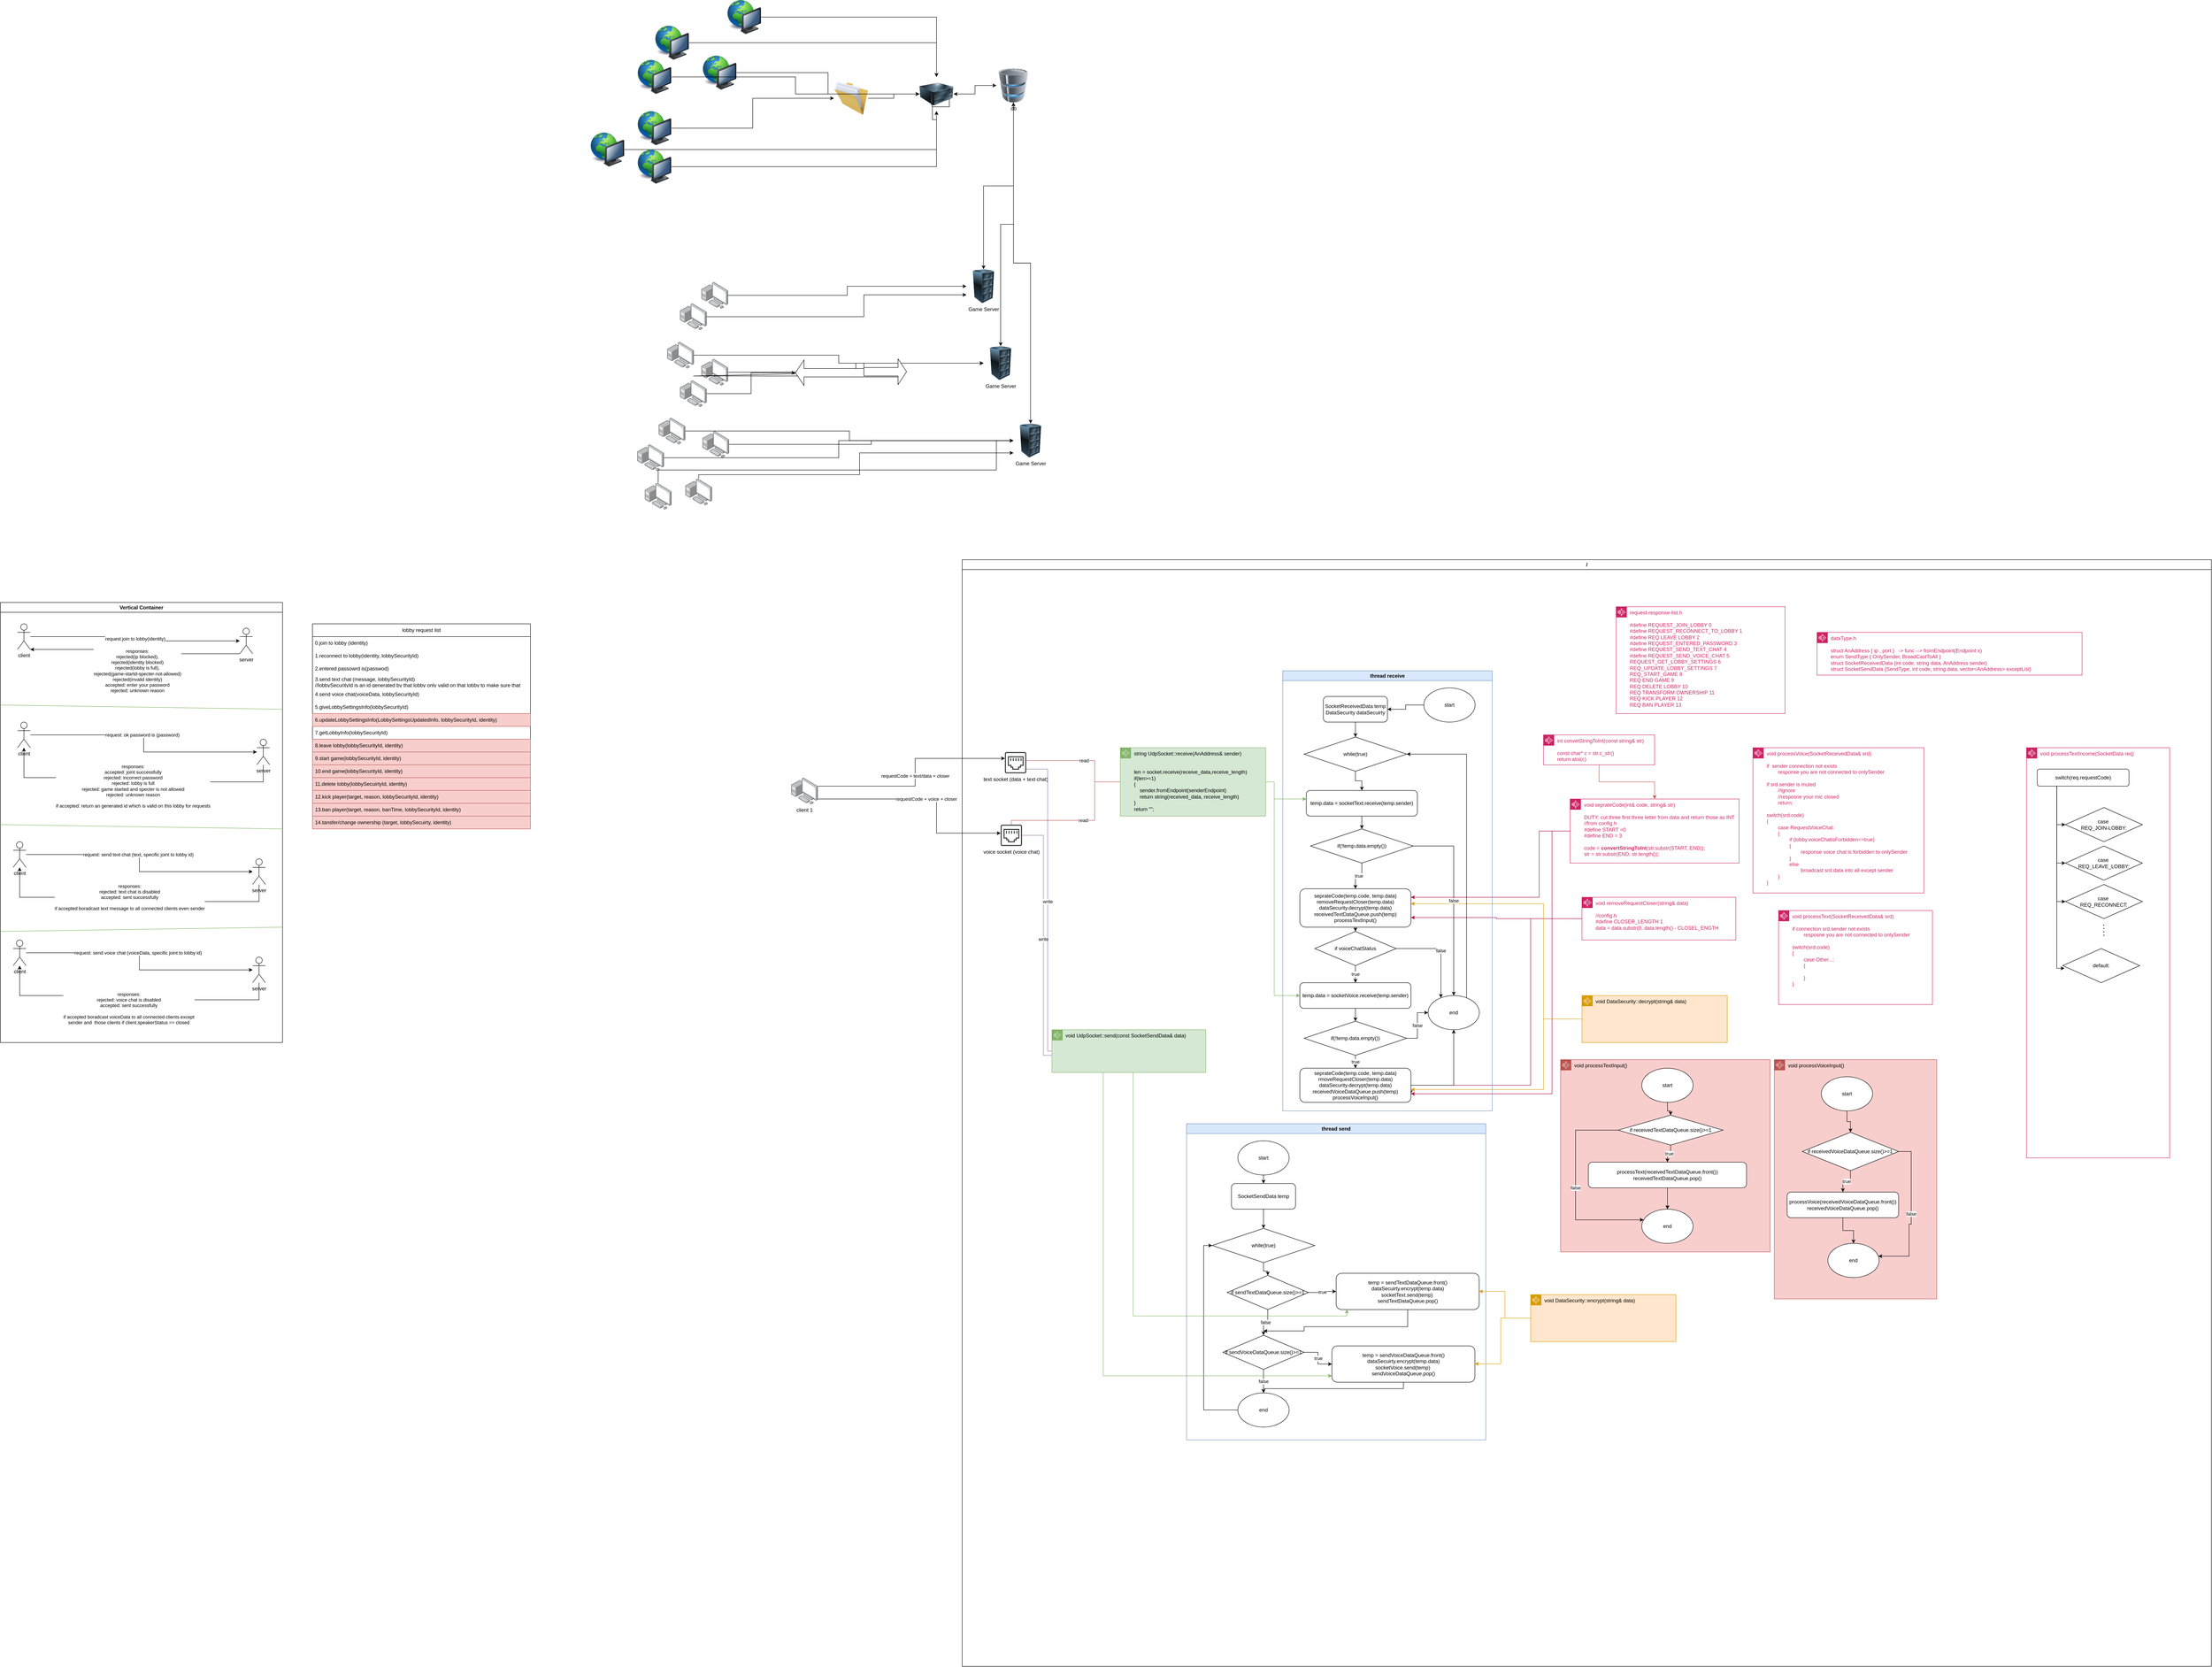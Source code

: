 <mxfile version="22.1.11" type="device">
  <diagram name="Page-1" id="1kxsrUT7nrdaGYhW99Dr">
    <mxGraphModel dx="2657" dy="2669" grid="1" gridSize="10" guides="1" tooltips="1" connect="1" arrows="1" fold="1" page="1" pageScale="1" pageWidth="850" pageHeight="1100" math="0" shadow="0">
      <root>
        <mxCell id="0" />
        <mxCell id="1" parent="0" />
        <mxCell id="jvdhxDSraGoJmhO3MUvB-20" value="Vertical Container" style="swimlane;whiteSpace=wrap;html=1;" vertex="1" parent="1">
          <mxGeometry x="-1500" y="140" width="660" height="1030" as="geometry" />
        </mxCell>
        <mxCell id="jvdhxDSraGoJmhO3MUvB-17" value="client" style="shape=umlActor;verticalLabelPosition=bottom;verticalAlign=top;html=1;outlineConnect=0;" vertex="1" parent="jvdhxDSraGoJmhO3MUvB-20">
          <mxGeometry x="40" y="280" width="30" height="60" as="geometry" />
        </mxCell>
        <mxCell id="jvdhxDSraGoJmhO3MUvB-18" value="responses:&lt;br&gt;accepted: joint successfully&lt;br&gt;rejected: incorrect password&lt;br&gt;rejected: lobby is full&lt;br&gt;rejected: game started and specter is not allowed&lt;br&gt;rejected: unknown reason&lt;br&gt;&lt;br&gt;if accepted: return an generated id which is valid on this lobby for requests" style="edgeStyle=orthogonalEdgeStyle;rounded=0;orthogonalLoop=1;jettySize=auto;html=1;" edge="1" parent="jvdhxDSraGoJmhO3MUvB-20" source="jvdhxDSraGoJmhO3MUvB-19" target="jvdhxDSraGoJmhO3MUvB-17">
          <mxGeometry x="0.044" y="20" relative="1" as="geometry">
            <Array as="points">
              <mxPoint x="345" y="420" />
              <mxPoint x="345" y="410" />
            </Array>
            <mxPoint as="offset" />
          </mxGeometry>
        </mxCell>
        <mxCell id="jvdhxDSraGoJmhO3MUvB-19" value="server" style="shape=umlActor;verticalLabelPosition=bottom;verticalAlign=top;html=1;outlineConnect=0;" vertex="1" parent="jvdhxDSraGoJmhO3MUvB-20">
          <mxGeometry x="600" y="320" width="30" height="60" as="geometry" />
        </mxCell>
        <mxCell id="jvdhxDSraGoJmhO3MUvB-16" value="request: ok password is (password)" style="edgeStyle=orthogonalEdgeStyle;rounded=0;orthogonalLoop=1;jettySize=auto;html=1;" edge="1" parent="jvdhxDSraGoJmhO3MUvB-20" source="jvdhxDSraGoJmhO3MUvB-17" target="jvdhxDSraGoJmhO3MUvB-19">
          <mxGeometry x="-0.08" relative="1" as="geometry">
            <mxPoint as="offset" />
          </mxGeometry>
        </mxCell>
        <mxCell id="jvdhxDSraGoJmhO3MUvB-3" value="client" style="shape=umlActor;verticalLabelPosition=bottom;verticalAlign=top;html=1;outlineConnect=0;" vertex="1" parent="jvdhxDSraGoJmhO3MUvB-20">
          <mxGeometry x="40" y="50" width="30" height="60" as="geometry" />
        </mxCell>
        <mxCell id="jvdhxDSraGoJmhO3MUvB-15" value="responses:&lt;br&gt;rejected(ip blocked),&lt;br&gt;rejected(identity blocked)&lt;br&gt;rejected(lobby is full),&lt;br&gt;rejected(game-startd-specter-not-allowed)&lt;br&gt;rejected(invalid identity)&lt;br&gt;accepted: enter your password&lt;br&gt;rejected: unknown reason" style="edgeStyle=orthogonalEdgeStyle;rounded=0;orthogonalLoop=1;jettySize=auto;html=1;" edge="1" parent="jvdhxDSraGoJmhO3MUvB-20" source="jvdhxDSraGoJmhO3MUvB-13" target="jvdhxDSraGoJmhO3MUvB-3">
          <mxGeometry x="-0.04" y="40" relative="1" as="geometry">
            <Array as="points">
              <mxPoint x="315" y="120" />
              <mxPoint x="315" y="110" />
            </Array>
            <mxPoint as="offset" />
          </mxGeometry>
        </mxCell>
        <mxCell id="jvdhxDSraGoJmhO3MUvB-13" value="server" style="shape=umlActor;verticalLabelPosition=bottom;verticalAlign=top;html=1;outlineConnect=0;" vertex="1" parent="jvdhxDSraGoJmhO3MUvB-20">
          <mxGeometry x="560" y="60" width="30" height="60" as="geometry" />
        </mxCell>
        <mxCell id="jvdhxDSraGoJmhO3MUvB-14" value="request join to lobby(identity)" style="edgeStyle=orthogonalEdgeStyle;rounded=0;orthogonalLoop=1;jettySize=auto;html=1;" edge="1" parent="jvdhxDSraGoJmhO3MUvB-20" source="jvdhxDSraGoJmhO3MUvB-3" target="jvdhxDSraGoJmhO3MUvB-13">
          <mxGeometry relative="1" as="geometry" />
        </mxCell>
        <mxCell id="jvdhxDSraGoJmhO3MUvB-23" value="client" style="shape=umlActor;verticalLabelPosition=bottom;verticalAlign=top;html=1;outlineConnect=0;" vertex="1" parent="jvdhxDSraGoJmhO3MUvB-20">
          <mxGeometry x="30" y="560" width="30" height="60" as="geometry" />
        </mxCell>
        <mxCell id="jvdhxDSraGoJmhO3MUvB-24" value="responses:&lt;br&gt;rejected: text chat is disabled&lt;br&gt;accepted: sent successfully&lt;br&gt;&lt;br&gt;if accepted boradcast text message to all connected clients even sender" style="edgeStyle=orthogonalEdgeStyle;rounded=0;orthogonalLoop=1;jettySize=auto;html=1;" edge="1" parent="jvdhxDSraGoJmhO3MUvB-20" source="jvdhxDSraGoJmhO3MUvB-25" target="jvdhxDSraGoJmhO3MUvB-23">
          <mxGeometry x="0.039" relative="1" as="geometry">
            <Array as="points">
              <mxPoint x="335" y="700" />
              <mxPoint x="335" y="690" />
            </Array>
            <mxPoint as="offset" />
          </mxGeometry>
        </mxCell>
        <mxCell id="jvdhxDSraGoJmhO3MUvB-25" value="server" style="shape=umlActor;verticalLabelPosition=bottom;verticalAlign=top;html=1;outlineConnect=0;" vertex="1" parent="jvdhxDSraGoJmhO3MUvB-20">
          <mxGeometry x="590" y="600" width="30" height="60" as="geometry" />
        </mxCell>
        <mxCell id="jvdhxDSraGoJmhO3MUvB-26" value="request: send text chat (text, specific joint to lobby id)" style="edgeStyle=orthogonalEdgeStyle;rounded=0;orthogonalLoop=1;jettySize=auto;html=1;" edge="1" parent="jvdhxDSraGoJmhO3MUvB-20" source="jvdhxDSraGoJmhO3MUvB-23" target="jvdhxDSraGoJmhO3MUvB-25">
          <mxGeometry x="-0.08" relative="1" as="geometry">
            <mxPoint as="offset" />
          </mxGeometry>
        </mxCell>
        <mxCell id="jvdhxDSraGoJmhO3MUvB-28" value="" style="endArrow=none;html=1;rounded=0;fillColor=#d5e8d4;strokeColor=#82b366;" edge="1" parent="jvdhxDSraGoJmhO3MUvB-20">
          <mxGeometry width="50" height="50" relative="1" as="geometry">
            <mxPoint y="520" as="sourcePoint" />
            <mxPoint x="660" y="530" as="targetPoint" />
          </mxGeometry>
        </mxCell>
        <mxCell id="jvdhxDSraGoJmhO3MUvB-29" value="" style="endArrow=none;html=1;rounded=0;fillColor=#d5e8d4;strokeColor=#82b366;" edge="1" parent="jvdhxDSraGoJmhO3MUvB-20">
          <mxGeometry width="50" height="50" relative="1" as="geometry">
            <mxPoint y="770" as="sourcePoint" />
            <mxPoint x="660" y="760" as="targetPoint" />
          </mxGeometry>
        </mxCell>
        <mxCell id="jvdhxDSraGoJmhO3MUvB-30" value="client" style="shape=umlActor;verticalLabelPosition=bottom;verticalAlign=top;html=1;outlineConnect=0;" vertex="1" parent="jvdhxDSraGoJmhO3MUvB-20">
          <mxGeometry x="30" y="790" width="30" height="60" as="geometry" />
        </mxCell>
        <mxCell id="jvdhxDSraGoJmhO3MUvB-31" value="responses:&lt;br&gt;rejected: voice chat is disabled&lt;br&gt;accepted: sent successfully&lt;br&gt;&lt;br&gt;if accepted boradcast voiceData to all connected clients except &lt;br&gt;sender and&amp;nbsp; those clients if client.speakerStatus == closed" style="edgeStyle=orthogonalEdgeStyle;rounded=0;orthogonalLoop=1;jettySize=auto;html=1;" edge="1" parent="jvdhxDSraGoJmhO3MUvB-20" source="jvdhxDSraGoJmhO3MUvB-32" target="jvdhxDSraGoJmhO3MUvB-30">
          <mxGeometry x="0.044" y="30" relative="1" as="geometry">
            <Array as="points">
              <mxPoint x="335" y="930" />
              <mxPoint x="335" y="920" />
            </Array>
            <mxPoint as="offset" />
          </mxGeometry>
        </mxCell>
        <mxCell id="jvdhxDSraGoJmhO3MUvB-32" value="server" style="shape=umlActor;verticalLabelPosition=bottom;verticalAlign=top;html=1;outlineConnect=0;" vertex="1" parent="jvdhxDSraGoJmhO3MUvB-20">
          <mxGeometry x="590" y="830" width="30" height="60" as="geometry" />
        </mxCell>
        <mxCell id="jvdhxDSraGoJmhO3MUvB-33" value="request: send voice chat (voiceData, specific joint to lobby id)" style="edgeStyle=orthogonalEdgeStyle;rounded=0;orthogonalLoop=1;jettySize=auto;html=1;" edge="1" parent="jvdhxDSraGoJmhO3MUvB-20" source="jvdhxDSraGoJmhO3MUvB-30" target="jvdhxDSraGoJmhO3MUvB-32">
          <mxGeometry x="-0.08" relative="1" as="geometry">
            <mxPoint as="offset" />
          </mxGeometry>
        </mxCell>
        <mxCell id="jvdhxDSraGoJmhO3MUvB-27" value="" style="endArrow=none;html=1;rounded=0;fillColor=#d5e8d4;strokeColor=#82b366;" edge="1" parent="1">
          <mxGeometry width="50" height="50" relative="1" as="geometry">
            <mxPoint x="-1500" y="380" as="sourcePoint" />
            <mxPoint x="-840" y="390" as="targetPoint" />
          </mxGeometry>
        </mxCell>
        <mxCell id="jvdhxDSraGoJmhO3MUvB-34" value="lobby request list" style="swimlane;fontStyle=0;childLayout=stackLayout;horizontal=1;startSize=30;horizontalStack=0;resizeParent=1;resizeParentMax=0;resizeLast=0;collapsible=1;marginBottom=0;whiteSpace=wrap;html=1;" vertex="1" parent="1">
          <mxGeometry x="-770" y="190" width="510" height="480" as="geometry" />
        </mxCell>
        <mxCell id="jvdhxDSraGoJmhO3MUvB-47" value="0.join to lobby (identity)" style="text;strokeColor=none;fillColor=none;align=left;verticalAlign=middle;spacingLeft=4;spacingRight=4;overflow=hidden;points=[[0,0.5],[1,0.5]];portConstraint=eastwest;rotatable=0;whiteSpace=wrap;html=1;" vertex="1" parent="jvdhxDSraGoJmhO3MUvB-34">
          <mxGeometry y="30" width="510" height="30" as="geometry" />
        </mxCell>
        <mxCell id="jvdhxDSraGoJmhO3MUvB-35" value="1.reconnect to lobby(identity, lobbySecurityId)" style="text;strokeColor=none;fillColor=none;align=left;verticalAlign=middle;spacingLeft=4;spacingRight=4;overflow=hidden;points=[[0,0.5],[1,0.5]];portConstraint=eastwest;rotatable=0;whiteSpace=wrap;html=1;" vertex="1" parent="jvdhxDSraGoJmhO3MUvB-34">
          <mxGeometry y="60" width="510" height="30" as="geometry" />
        </mxCell>
        <mxCell id="jvdhxDSraGoJmhO3MUvB-36" value="2.entered passowrd is(passwod)" style="text;strokeColor=none;fillColor=none;align=left;verticalAlign=middle;spacingLeft=4;spacingRight=4;overflow=hidden;points=[[0,0.5],[1,0.5]];portConstraint=eastwest;rotatable=0;whiteSpace=wrap;html=1;" vertex="1" parent="jvdhxDSraGoJmhO3MUvB-34">
          <mxGeometry y="90" width="510" height="30" as="geometry" />
        </mxCell>
        <mxCell id="jvdhxDSraGoJmhO3MUvB-37" value="3.send text chat (message, lobbySecurityId)&lt;br&gt;//lobbySecurityId is an id generated by that lobby only valid on that lobby to make sure that client is same as authicationed" style="text;strokeColor=none;fillColor=none;align=left;verticalAlign=middle;spacingLeft=4;spacingRight=4;overflow=hidden;points=[[0,0.5],[1,0.5]];portConstraint=eastwest;rotatable=0;whiteSpace=wrap;html=1;" vertex="1" parent="jvdhxDSraGoJmhO3MUvB-34">
          <mxGeometry y="120" width="510" height="30" as="geometry" />
        </mxCell>
        <mxCell id="jvdhxDSraGoJmhO3MUvB-40" value="4.send voice chat(voiceData, lobbySecurityId)" style="text;strokeColor=none;fillColor=none;align=left;verticalAlign=middle;spacingLeft=4;spacingRight=4;overflow=hidden;points=[[0,0.5],[1,0.5]];portConstraint=eastwest;rotatable=0;whiteSpace=wrap;html=1;" vertex="1" parent="jvdhxDSraGoJmhO3MUvB-34">
          <mxGeometry y="150" width="510" height="30" as="geometry" />
        </mxCell>
        <mxCell id="jvdhxDSraGoJmhO3MUvB-41" value="5.giveLobbySettingsInfo(lobbySecurityId)" style="text;strokeColor=none;fillColor=none;align=left;verticalAlign=middle;spacingLeft=4;spacingRight=4;overflow=hidden;points=[[0,0.5],[1,0.5]];portConstraint=eastwest;rotatable=0;whiteSpace=wrap;html=1;" vertex="1" parent="jvdhxDSraGoJmhO3MUvB-34">
          <mxGeometry y="180" width="510" height="30" as="geometry" />
        </mxCell>
        <mxCell id="jvdhxDSraGoJmhO3MUvB-42" value="6.updateLobbySettingsInfo(LobbySettingsUpdatedInfo, lobbySecurityId, identity)" style="text;strokeColor=#b85450;fillColor=#f8cecc;align=left;verticalAlign=middle;spacingLeft=4;spacingRight=4;overflow=hidden;points=[[0,0.5],[1,0.5]];portConstraint=eastwest;rotatable=0;whiteSpace=wrap;html=1;" vertex="1" parent="jvdhxDSraGoJmhO3MUvB-34">
          <mxGeometry y="210" width="510" height="30" as="geometry" />
        </mxCell>
        <mxCell id="jvdhxDSraGoJmhO3MUvB-43" value="7.getLobbyInfo(lobbySecurityId)" style="text;strokeColor=none;fillColor=none;align=left;verticalAlign=middle;spacingLeft=4;spacingRight=4;overflow=hidden;points=[[0,0.5],[1,0.5]];portConstraint=eastwest;rotatable=0;whiteSpace=wrap;html=1;" vertex="1" parent="jvdhxDSraGoJmhO3MUvB-34">
          <mxGeometry y="240" width="510" height="30" as="geometry" />
        </mxCell>
        <mxCell id="jvdhxDSraGoJmhO3MUvB-44" value="8.leave lobby(lobbySecurityId, identity)" style="text;strokeColor=#b85450;fillColor=#f8cecc;align=left;verticalAlign=middle;spacingLeft=4;spacingRight=4;overflow=hidden;points=[[0,0.5],[1,0.5]];portConstraint=eastwest;rotatable=0;whiteSpace=wrap;html=1;" vertex="1" parent="jvdhxDSraGoJmhO3MUvB-34">
          <mxGeometry y="270" width="510" height="30" as="geometry" />
        </mxCell>
        <mxCell id="jvdhxDSraGoJmhO3MUvB-45" value="9.start game(lobbySecurityId, identity)" style="text;strokeColor=#b85450;fillColor=#f8cecc;align=left;verticalAlign=middle;spacingLeft=4;spacingRight=4;overflow=hidden;points=[[0,0.5],[1,0.5]];portConstraint=eastwest;rotatable=0;whiteSpace=wrap;html=1;" vertex="1" parent="jvdhxDSraGoJmhO3MUvB-34">
          <mxGeometry y="300" width="510" height="30" as="geometry" />
        </mxCell>
        <mxCell id="jvdhxDSraGoJmhO3MUvB-46" value="10.end game(lobbySecurityId, identity)" style="text;strokeColor=#b85450;fillColor=#f8cecc;align=left;verticalAlign=middle;spacingLeft=4;spacingRight=4;overflow=hidden;points=[[0,0.5],[1,0.5]];portConstraint=eastwest;rotatable=0;whiteSpace=wrap;html=1;" vertex="1" parent="jvdhxDSraGoJmhO3MUvB-34">
          <mxGeometry y="330" width="510" height="30" as="geometry" />
        </mxCell>
        <mxCell id="jvdhxDSraGoJmhO3MUvB-48" value="11.delete lobby(lobbySecuirtyId, identity)" style="text;strokeColor=#b85450;fillColor=#f8cecc;align=left;verticalAlign=middle;spacingLeft=4;spacingRight=4;overflow=hidden;points=[[0,0.5],[1,0.5]];portConstraint=eastwest;rotatable=0;whiteSpace=wrap;html=1;" vertex="1" parent="jvdhxDSraGoJmhO3MUvB-34">
          <mxGeometry y="360" width="510" height="30" as="geometry" />
        </mxCell>
        <mxCell id="jvdhxDSraGoJmhO3MUvB-49" value="12.kick player(target, reason, lobbySecurityId, identity)" style="text;strokeColor=#b85450;fillColor=#f8cecc;align=left;verticalAlign=middle;spacingLeft=4;spacingRight=4;overflow=hidden;points=[[0,0.5],[1,0.5]];portConstraint=eastwest;rotatable=0;whiteSpace=wrap;html=1;" vertex="1" parent="jvdhxDSraGoJmhO3MUvB-34">
          <mxGeometry y="390" width="510" height="30" as="geometry" />
        </mxCell>
        <mxCell id="jvdhxDSraGoJmhO3MUvB-50" value="13.ban player(target, reason, banTime, lobbySecurityId, identity)" style="text;strokeColor=#b85450;fillColor=#f8cecc;align=left;verticalAlign=middle;spacingLeft=4;spacingRight=4;overflow=hidden;points=[[0,0.5],[1,0.5]];portConstraint=eastwest;rotatable=0;whiteSpace=wrap;html=1;" vertex="1" parent="jvdhxDSraGoJmhO3MUvB-34">
          <mxGeometry y="420" width="510" height="30" as="geometry" />
        </mxCell>
        <mxCell id="jvdhxDSraGoJmhO3MUvB-51" value="14.tansfer/change ownership (target, lobbySecuirty, identity)" style="text;strokeColor=#b85450;fillColor=#f8cecc;align=left;verticalAlign=middle;spacingLeft=4;spacingRight=4;overflow=hidden;points=[[0,0.5],[1,0.5]];portConstraint=eastwest;rotatable=0;whiteSpace=wrap;html=1;" vertex="1" parent="jvdhxDSraGoJmhO3MUvB-34">
          <mxGeometry y="450" width="510" height="30" as="geometry" />
        </mxCell>
        <mxCell id="jvdhxDSraGoJmhO3MUvB-67" style="edgeStyle=orthogonalEdgeStyle;rounded=0;orthogonalLoop=1;jettySize=auto;html=1;" edge="1" parent="1" source="jvdhxDSraGoJmhO3MUvB-58" target="jvdhxDSraGoJmhO3MUvB-65">
          <mxGeometry relative="1" as="geometry" />
        </mxCell>
        <mxCell id="jvdhxDSraGoJmhO3MUvB-58" value="Game Server" style="image;html=1;image=img/lib/clip_art/computers/Server_Rack_128x128.png" vertex="1" parent="1">
          <mxGeometry x="760" y="-640" width="80" height="80" as="geometry" />
        </mxCell>
        <mxCell id="jvdhxDSraGoJmhO3MUvB-70" style="edgeStyle=orthogonalEdgeStyle;rounded=0;orthogonalLoop=1;jettySize=auto;html=1;" edge="1" parent="1" source="jvdhxDSraGoJmhO3MUvB-78" target="jvdhxDSraGoJmhO3MUvB-66">
          <mxGeometry relative="1" as="geometry">
            <mxPoint x="122.4" y="-1030" as="sourcePoint" />
          </mxGeometry>
        </mxCell>
        <mxCell id="jvdhxDSraGoJmhO3MUvB-71" style="edgeStyle=orthogonalEdgeStyle;rounded=0;orthogonalLoop=1;jettySize=auto;html=1;" edge="1" parent="1" source="jvdhxDSraGoJmhO3MUvB-61" target="jvdhxDSraGoJmhO3MUvB-58">
          <mxGeometry relative="1" as="geometry" />
        </mxCell>
        <mxCell id="jvdhxDSraGoJmhO3MUvB-61" value="" style="image;points=[];aspect=fixed;html=1;align=center;shadow=0;dashed=0;image=img/lib/allied_telesis/computer_and_terminals/Personal_Computer_with_Server.svg;" vertex="1" parent="1">
          <mxGeometry x="140" y="-610" width="62.4" height="62.4" as="geometry" />
        </mxCell>
        <mxCell id="jvdhxDSraGoJmhO3MUvB-72" style="edgeStyle=orthogonalEdgeStyle;rounded=0;orthogonalLoop=1;jettySize=auto;html=1;" edge="1" parent="1" source="jvdhxDSraGoJmhO3MUvB-62" target="jvdhxDSraGoJmhO3MUvB-58">
          <mxGeometry relative="1" as="geometry">
            <Array as="points">
              <mxPoint x="520" y="-529" />
              <mxPoint x="520" y="-580" />
            </Array>
          </mxGeometry>
        </mxCell>
        <mxCell id="jvdhxDSraGoJmhO3MUvB-62" value="" style="image;points=[];aspect=fixed;html=1;align=center;shadow=0;dashed=0;image=img/lib/allied_telesis/computer_and_terminals/Personal_Computer_with_Server.svg;" vertex="1" parent="1">
          <mxGeometry x="90" y="-560" width="62.4" height="62.4" as="geometry" />
        </mxCell>
        <mxCell id="jvdhxDSraGoJmhO3MUvB-134" style="edgeStyle=orthogonalEdgeStyle;rounded=0;orthogonalLoop=1;jettySize=auto;html=1;" edge="1" parent="1" source="jvdhxDSraGoJmhO3MUvB-65" target="jvdhxDSraGoJmhO3MUvB-66">
          <mxGeometry relative="1" as="geometry" />
        </mxCell>
        <mxCell id="jvdhxDSraGoJmhO3MUvB-135" style="edgeStyle=orthogonalEdgeStyle;rounded=0;orthogonalLoop=1;jettySize=auto;html=1;" edge="1" parent="1" source="jvdhxDSraGoJmhO3MUvB-65" target="jvdhxDSraGoJmhO3MUvB-58">
          <mxGeometry relative="1" as="geometry" />
        </mxCell>
        <mxCell id="jvdhxDSraGoJmhO3MUvB-136" style="edgeStyle=orthogonalEdgeStyle;rounded=0;orthogonalLoop=1;jettySize=auto;html=1;" edge="1" parent="1" source="jvdhxDSraGoJmhO3MUvB-65" target="jvdhxDSraGoJmhO3MUvB-95">
          <mxGeometry relative="1" as="geometry" />
        </mxCell>
        <mxCell id="jvdhxDSraGoJmhO3MUvB-137" style="edgeStyle=orthogonalEdgeStyle;rounded=0;orthogonalLoop=1;jettySize=auto;html=1;" edge="1" parent="1" source="jvdhxDSraGoJmhO3MUvB-65" target="jvdhxDSraGoJmhO3MUvB-110">
          <mxGeometry relative="1" as="geometry" />
        </mxCell>
        <mxCell id="jvdhxDSraGoJmhO3MUvB-65" value="db" style="image;html=1;image=img/lib/clip_art/computers/Database_128x128.png" vertex="1" parent="1">
          <mxGeometry x="830" y="-1110" width="80" height="80" as="geometry" />
        </mxCell>
        <mxCell id="jvdhxDSraGoJmhO3MUvB-69" style="edgeStyle=orthogonalEdgeStyle;rounded=0;orthogonalLoop=1;jettySize=auto;html=1;" edge="1" parent="1" source="jvdhxDSraGoJmhO3MUvB-66" target="jvdhxDSraGoJmhO3MUvB-65">
          <mxGeometry relative="1" as="geometry" />
        </mxCell>
        <mxCell id="jvdhxDSraGoJmhO3MUvB-76" style="edgeStyle=orthogonalEdgeStyle;rounded=0;orthogonalLoop=1;jettySize=auto;html=1;entryX=0;entryY=0.5;entryDx=0;entryDy=0;" edge="1" parent="1" target="jvdhxDSraGoJmhO3MUvB-66">
          <mxGeometry relative="1" as="geometry">
            <mxPoint x="680" y="-1040" as="sourcePoint" />
            <Array as="points">
              <mxPoint x="720" y="-1020" />
            </Array>
          </mxGeometry>
        </mxCell>
        <mxCell id="jvdhxDSraGoJmhO3MUvB-75" value="" style="image;html=1;image=img/lib/clip_art/computers/Network_128x128.png" vertex="1" parent="1">
          <mxGeometry x="-10" y="-1130" width="80" height="80" as="geometry" />
        </mxCell>
        <mxCell id="jvdhxDSraGoJmhO3MUvB-79" style="edgeStyle=orthogonalEdgeStyle;rounded=0;orthogonalLoop=1;jettySize=auto;html=1;" edge="1" parent="1" source="jvdhxDSraGoJmhO3MUvB-77" target="jvdhxDSraGoJmhO3MUvB-66">
          <mxGeometry relative="1" as="geometry" />
        </mxCell>
        <mxCell id="jvdhxDSraGoJmhO3MUvB-131" style="edgeStyle=orthogonalEdgeStyle;rounded=0;orthogonalLoop=1;jettySize=auto;html=1;" edge="1" parent="1" source="jvdhxDSraGoJmhO3MUvB-77" target="jvdhxDSraGoJmhO3MUvB-66">
          <mxGeometry relative="1" as="geometry" />
        </mxCell>
        <mxCell id="jvdhxDSraGoJmhO3MUvB-77" value="" style="image;html=1;image=img/lib/clip_art/computers/Network_128x128.png" vertex="1" parent="1">
          <mxGeometry x="200" y="-1270" width="80" height="80" as="geometry" />
        </mxCell>
        <mxCell id="jvdhxDSraGoJmhO3MUvB-78" value="" style="image;html=1;image=img/lib/clip_art/computers/Network_128x128.png" vertex="1" parent="1">
          <mxGeometry x="-120.0" y="-960" width="80" height="80" as="geometry" />
        </mxCell>
        <mxCell id="jvdhxDSraGoJmhO3MUvB-123" style="edgeStyle=orthogonalEdgeStyle;rounded=0;orthogonalLoop=1;jettySize=auto;html=1;" edge="1" parent="1" source="jvdhxDSraGoJmhO3MUvB-95" target="jvdhxDSraGoJmhO3MUvB-65">
          <mxGeometry relative="1" as="geometry" />
        </mxCell>
        <mxCell id="jvdhxDSraGoJmhO3MUvB-95" value="Game Server" style="image;html=1;image=img/lib/clip_art/computers/Server_Rack_128x128.png" vertex="1" parent="1">
          <mxGeometry x="800" y="-460" width="80" height="80" as="geometry" />
        </mxCell>
        <mxCell id="jvdhxDSraGoJmhO3MUvB-96" style="edgeStyle=orthogonalEdgeStyle;rounded=0;orthogonalLoop=1;jettySize=auto;html=1;" edge="1" source="jvdhxDSraGoJmhO3MUvB-97" target="jvdhxDSraGoJmhO3MUvB-95" parent="1">
          <mxGeometry relative="1" as="geometry" />
        </mxCell>
        <mxCell id="jvdhxDSraGoJmhO3MUvB-97" value="" style="image;points=[];aspect=fixed;html=1;align=center;shadow=0;dashed=0;image=img/lib/allied_telesis/computer_and_terminals/Personal_Computer_with_Server.svg;" vertex="1" parent="1">
          <mxGeometry x="140" y="-430" width="62.4" height="62.4" as="geometry" />
        </mxCell>
        <mxCell id="jvdhxDSraGoJmhO3MUvB-98" style="edgeStyle=orthogonalEdgeStyle;rounded=0;orthogonalLoop=1;jettySize=auto;html=1;" edge="1" source="jvdhxDSraGoJmhO3MUvB-143" target="jvdhxDSraGoJmhO3MUvB-95" parent="1">
          <mxGeometry relative="1" as="geometry">
            <Array as="points">
              <mxPoint x="121" y="-390" />
              <mxPoint x="520" y="-390" />
              <mxPoint x="520" y="-400" />
            </Array>
          </mxGeometry>
        </mxCell>
        <mxCell id="jvdhxDSraGoJmhO3MUvB-99" value="" style="image;points=[];aspect=fixed;html=1;align=center;shadow=0;dashed=0;image=img/lib/allied_telesis/computer_and_terminals/Personal_Computer_with_Server.svg;" vertex="1" parent="1">
          <mxGeometry x="90" y="-380" width="62.4" height="62.4" as="geometry" />
        </mxCell>
        <mxCell id="jvdhxDSraGoJmhO3MUvB-124" style="edgeStyle=orthogonalEdgeStyle;rounded=0;orthogonalLoop=1;jettySize=auto;html=1;" edge="1" parent="1" source="jvdhxDSraGoJmhO3MUvB-110" target="jvdhxDSraGoJmhO3MUvB-65">
          <mxGeometry relative="1" as="geometry" />
        </mxCell>
        <mxCell id="jvdhxDSraGoJmhO3MUvB-110" value="Game Server" style="image;html=1;image=img/lib/clip_art/computers/Server_Rack_128x128.png" vertex="1" parent="1">
          <mxGeometry x="870" y="-278.8" width="80" height="80" as="geometry" />
        </mxCell>
        <mxCell id="jvdhxDSraGoJmhO3MUvB-111" style="edgeStyle=orthogonalEdgeStyle;rounded=0;orthogonalLoop=1;jettySize=auto;html=1;" edge="1" source="jvdhxDSraGoJmhO3MUvB-112" target="jvdhxDSraGoJmhO3MUvB-110" parent="1">
          <mxGeometry relative="1" as="geometry" />
        </mxCell>
        <mxCell id="jvdhxDSraGoJmhO3MUvB-112" value="" style="image;points=[];aspect=fixed;html=1;align=center;shadow=0;dashed=0;image=img/lib/allied_telesis/computer_and_terminals/Personal_Computer_with_Server.svg;" vertex="1" parent="1">
          <mxGeometry x="142.4" y="-261.2" width="62.4" height="62.4" as="geometry" />
        </mxCell>
        <mxCell id="jvdhxDSraGoJmhO3MUvB-113" style="edgeStyle=orthogonalEdgeStyle;rounded=0;orthogonalLoop=1;jettySize=auto;html=1;" edge="1" source="jvdhxDSraGoJmhO3MUvB-114" target="jvdhxDSraGoJmhO3MUvB-110" parent="1">
          <mxGeometry relative="1" as="geometry">
            <Array as="points">
              <mxPoint x="510" y="-159" />
              <mxPoint x="510" y="-210" />
            </Array>
          </mxGeometry>
        </mxCell>
        <mxCell id="jvdhxDSraGoJmhO3MUvB-114" value="" style="image;points=[];aspect=fixed;html=1;align=center;shadow=0;dashed=0;image=img/lib/allied_telesis/computer_and_terminals/Personal_Computer_with_Server.svg;" vertex="1" parent="1">
          <mxGeometry x="102.4" y="-150" width="62.4" height="62.4" as="geometry" />
        </mxCell>
        <mxCell id="jvdhxDSraGoJmhO3MUvB-116" style="edgeStyle=orthogonalEdgeStyle;rounded=0;orthogonalLoop=1;jettySize=auto;html=1;" edge="1" parent="1" source="jvdhxDSraGoJmhO3MUvB-115" target="jvdhxDSraGoJmhO3MUvB-95">
          <mxGeometry relative="1" as="geometry" />
        </mxCell>
        <mxCell id="jvdhxDSraGoJmhO3MUvB-115" value="" style="image;points=[];aspect=fixed;html=1;align=center;shadow=0;dashed=0;image=img/lib/allied_telesis/computer_and_terminals/Personal_Computer_with_Server.svg;" vertex="1" parent="1">
          <mxGeometry x="60" y="-470" width="62.4" height="62.4" as="geometry" />
        </mxCell>
        <mxCell id="jvdhxDSraGoJmhO3MUvB-121" style="edgeStyle=orthogonalEdgeStyle;rounded=0;orthogonalLoop=1;jettySize=auto;html=1;" edge="1" parent="1" source="jvdhxDSraGoJmhO3MUvB-117" target="jvdhxDSraGoJmhO3MUvB-110">
          <mxGeometry relative="1" as="geometry" />
        </mxCell>
        <mxCell id="jvdhxDSraGoJmhO3MUvB-117" value="" style="image;points=[];aspect=fixed;html=1;align=center;shadow=0;dashed=0;image=img/lib/allied_telesis/computer_and_terminals/Personal_Computer_with_Server.svg;" vertex="1" parent="1">
          <mxGeometry x="-10" y="-230" width="62.4" height="62.4" as="geometry" />
        </mxCell>
        <mxCell id="jvdhxDSraGoJmhO3MUvB-122" style="edgeStyle=orthogonalEdgeStyle;rounded=0;orthogonalLoop=1;jettySize=auto;html=1;" edge="1" parent="1" source="jvdhxDSraGoJmhO3MUvB-118" target="jvdhxDSraGoJmhO3MUvB-110">
          <mxGeometry relative="1" as="geometry" />
        </mxCell>
        <mxCell id="jvdhxDSraGoJmhO3MUvB-118" value="" style="image;points=[];aspect=fixed;html=1;align=center;shadow=0;dashed=0;image=img/lib/allied_telesis/computer_and_terminals/Personal_Computer_with_Server.svg;" vertex="1" parent="1">
          <mxGeometry x="40" y="-292.4" width="62.4" height="62.4" as="geometry" />
        </mxCell>
        <mxCell id="jvdhxDSraGoJmhO3MUvB-120" style="edgeStyle=orthogonalEdgeStyle;rounded=0;orthogonalLoop=1;jettySize=auto;html=1;" edge="1" parent="1" source="jvdhxDSraGoJmhO3MUvB-119" target="jvdhxDSraGoJmhO3MUvB-110">
          <mxGeometry relative="1" as="geometry">
            <Array as="points">
              <mxPoint x="39" y="-170" />
              <mxPoint x="830" y="-170" />
            </Array>
          </mxGeometry>
        </mxCell>
        <mxCell id="jvdhxDSraGoJmhO3MUvB-119" value="" style="image;points=[];aspect=fixed;html=1;align=center;shadow=0;dashed=0;image=img/lib/allied_telesis/computer_and_terminals/Personal_Computer_with_Server.svg;" vertex="1" parent="1">
          <mxGeometry x="7.6" y="-140" width="62.4" height="62.4" as="geometry" />
        </mxCell>
        <mxCell id="jvdhxDSraGoJmhO3MUvB-130" style="edgeStyle=orthogonalEdgeStyle;rounded=0;orthogonalLoop=1;jettySize=auto;html=1;" edge="1" parent="1" source="jvdhxDSraGoJmhO3MUvB-125" target="jvdhxDSraGoJmhO3MUvB-66">
          <mxGeometry relative="1" as="geometry" />
        </mxCell>
        <mxCell id="jvdhxDSraGoJmhO3MUvB-125" value="" style="image;html=1;image=img/lib/clip_art/computers/Network_128x128.png" vertex="1" parent="1">
          <mxGeometry x="142.4" y="-1140" width="80" height="80" as="geometry" />
        </mxCell>
        <mxCell id="jvdhxDSraGoJmhO3MUvB-129" style="edgeStyle=orthogonalEdgeStyle;rounded=0;orthogonalLoop=1;jettySize=auto;html=1;" edge="1" parent="1" source="jvdhxDSraGoJmhO3MUvB-126" target="jvdhxDSraGoJmhO3MUvB-66">
          <mxGeometry relative="1" as="geometry" />
        </mxCell>
        <mxCell id="jvdhxDSraGoJmhO3MUvB-126" value="" style="image;html=1;image=img/lib/clip_art/computers/Network_128x128.png" vertex="1" parent="1">
          <mxGeometry x="-10" y="-920" width="80" height="80" as="geometry" />
        </mxCell>
        <mxCell id="jvdhxDSraGoJmhO3MUvB-133" style="edgeStyle=orthogonalEdgeStyle;rounded=0;orthogonalLoop=1;jettySize=auto;html=1;" edge="1" parent="1" source="jvdhxDSraGoJmhO3MUvB-127" target="jvdhxDSraGoJmhO3MUvB-66">
          <mxGeometry relative="1" as="geometry" />
        </mxCell>
        <mxCell id="jvdhxDSraGoJmhO3MUvB-127" value="" style="image;html=1;image=img/lib/clip_art/computers/Network_128x128.png" vertex="1" parent="1">
          <mxGeometry x="31.2" y="-1210" width="80" height="80" as="geometry" />
        </mxCell>
        <mxCell id="jvdhxDSraGoJmhO3MUvB-132" style="edgeStyle=orthogonalEdgeStyle;rounded=0;orthogonalLoop=1;jettySize=auto;html=1;" edge="1" parent="1" source="jvdhxDSraGoJmhO3MUvB-138" target="jvdhxDSraGoJmhO3MUvB-66">
          <mxGeometry relative="1" as="geometry" />
        </mxCell>
        <mxCell id="jvdhxDSraGoJmhO3MUvB-128" value="" style="image;html=1;image=img/lib/clip_art/computers/Network_128x128.png" vertex="1" parent="1">
          <mxGeometry x="-10" y="-1010" width="80" height="80" as="geometry" />
        </mxCell>
        <mxCell id="jvdhxDSraGoJmhO3MUvB-139" value="" style="edgeStyle=orthogonalEdgeStyle;rounded=0;orthogonalLoop=1;jettySize=auto;html=1;" edge="1" parent="1" source="jvdhxDSraGoJmhO3MUvB-128" target="jvdhxDSraGoJmhO3MUvB-138">
          <mxGeometry relative="1" as="geometry">
            <mxPoint x="70" y="-970" as="sourcePoint" />
            <mxPoint x="680" y="-1040" as="targetPoint" />
          </mxGeometry>
        </mxCell>
        <mxCell id="jvdhxDSraGoJmhO3MUvB-138" value="" style="image;html=1;image=img/lib/clip_art/general/Full_Folder_128x128.png" vertex="1" parent="1">
          <mxGeometry x="450" y="-1080" width="80" height="80" as="geometry" />
        </mxCell>
        <mxCell id="jvdhxDSraGoJmhO3MUvB-141" value="" style="edgeStyle=orthogonalEdgeStyle;rounded=0;orthogonalLoop=1;jettySize=auto;html=1;entryX=0;entryY=0.5;entryDx=0;entryDy=0;" edge="1" parent="1" source="jvdhxDSraGoJmhO3MUvB-66">
          <mxGeometry relative="1" as="geometry">
            <mxPoint x="30" y="-1050" as="sourcePoint" />
            <mxPoint x="680" y="-1040" as="targetPoint" />
            <Array as="points" />
          </mxGeometry>
        </mxCell>
        <mxCell id="jvdhxDSraGoJmhO3MUvB-142" value="" style="edgeStyle=orthogonalEdgeStyle;rounded=0;orthogonalLoop=1;jettySize=auto;html=1;entryX=0;entryY=0.5;entryDx=0;entryDy=0;" edge="1" parent="1" source="jvdhxDSraGoJmhO3MUvB-75" target="jvdhxDSraGoJmhO3MUvB-66">
          <mxGeometry relative="1" as="geometry">
            <mxPoint x="70" y="-1090" as="sourcePoint" />
            <mxPoint x="680" y="-1040" as="targetPoint" />
            <Array as="points" />
          </mxGeometry>
        </mxCell>
        <mxCell id="jvdhxDSraGoJmhO3MUvB-66" value="" style="image;html=1;image=img/lib/clip_art/computers/Server_128x128.png" vertex="1" parent="1">
          <mxGeometry x="650" y="-1090" width="80" height="80" as="geometry" />
        </mxCell>
        <mxCell id="jvdhxDSraGoJmhO3MUvB-144" value="" style="edgeStyle=orthogonalEdgeStyle;rounded=0;orthogonalLoop=1;jettySize=auto;html=1;" edge="1" parent="1" source="jvdhxDSraGoJmhO3MUvB-99" target="jvdhxDSraGoJmhO3MUvB-143">
          <mxGeometry relative="1" as="geometry">
            <mxPoint x="121" y="-380" as="sourcePoint" />
            <mxPoint x="800" y="-400" as="targetPoint" />
            <Array as="points" />
          </mxGeometry>
        </mxCell>
        <mxCell id="jvdhxDSraGoJmhO3MUvB-143" value="" style="html=1;shadow=0;dashed=0;align=center;verticalAlign=middle;shape=mxgraph.arrows2.arrow;dy=0.67;dx=20;notch=0;rotation=-180;" vertex="1" parent="1">
          <mxGeometry x="360" y="-427.6" width="250" height="60" as="geometry" />
        </mxCell>
        <mxCell id="jvdhxDSraGoJmhO3MUvB-145" value="" style="html=1;shadow=0;dashed=0;align=center;verticalAlign=middle;shape=mxgraph.arrows2.arrow;dy=0.67;dx=20;notch=0;" vertex="1" parent="1">
          <mxGeometry x="520" y="-430" width="100" height="60" as="geometry" />
        </mxCell>
        <mxCell id="jvdhxDSraGoJmhO3MUvB-148" value="/" style="swimlane;whiteSpace=wrap;html=1;" vertex="1" parent="1">
          <mxGeometry x="750" y="40" width="2922.5" height="2590" as="geometry" />
        </mxCell>
        <mxCell id="jvdhxDSraGoJmhO3MUvB-154" value="text socket (data + text chat)" style="sketch=0;pointerEvents=1;shadow=0;dashed=0;html=1;strokeColor=none;fillColor=#434445;aspect=fixed;labelPosition=center;verticalLabelPosition=bottom;verticalAlign=top;align=center;outlineConnect=0;shape=mxgraph.vvd.ethernet_port;" vertex="1" parent="jvdhxDSraGoJmhO3MUvB-148">
          <mxGeometry x="100.0" y="450" width="50" height="50" as="geometry" />
        </mxCell>
        <mxCell id="jvdhxDSraGoJmhO3MUvB-155" value="voice socket (voice chat)" style="sketch=0;pointerEvents=1;shadow=0;dashed=0;html=1;strokeColor=none;fillColor=#434445;aspect=fixed;labelPosition=center;verticalLabelPosition=bottom;verticalAlign=top;align=center;outlineConnect=0;shape=mxgraph.vvd.ethernet_port;" vertex="1" parent="jvdhxDSraGoJmhO3MUvB-148">
          <mxGeometry x="90.0" y="620" width="50" height="50" as="geometry" />
        </mxCell>
        <mxCell id="jvdhxDSraGoJmhO3MUvB-249" value="thread send" style="swimlane;whiteSpace=wrap;html=1;fillColor=#dae8fc;strokeColor=#6c8ebf;" vertex="1" parent="jvdhxDSraGoJmhO3MUvB-148">
          <mxGeometry x="525" y="1320" width="700" height="740" as="geometry" />
        </mxCell>
        <mxCell id="jvdhxDSraGoJmhO3MUvB-280" value="true" style="edgeStyle=orthogonalEdgeStyle;rounded=0;orthogonalLoop=1;jettySize=auto;html=1;" edge="1" parent="jvdhxDSraGoJmhO3MUvB-249" source="jvdhxDSraGoJmhO3MUvB-281" target="jvdhxDSraGoJmhO3MUvB-279">
          <mxGeometry relative="1" as="geometry" />
        </mxCell>
        <mxCell id="jvdhxDSraGoJmhO3MUvB-255" value="while(true)" style="rhombus;whiteSpace=wrap;html=1;" vertex="1" parent="jvdhxDSraGoJmhO3MUvB-249">
          <mxGeometry x="60" y="245" width="240" height="80" as="geometry" />
        </mxCell>
        <mxCell id="jvdhxDSraGoJmhO3MUvB-291" style="edgeStyle=orthogonalEdgeStyle;rounded=0;orthogonalLoop=1;jettySize=auto;html=1;" edge="1" parent="jvdhxDSraGoJmhO3MUvB-249" source="jvdhxDSraGoJmhO3MUvB-279">
          <mxGeometry relative="1" as="geometry">
            <mxPoint x="180" y="485" as="targetPoint" />
            <Array as="points">
              <mxPoint x="517" y="475" />
              <mxPoint x="275" y="475" />
            </Array>
          </mxGeometry>
        </mxCell>
        <mxCell id="jvdhxDSraGoJmhO3MUvB-279" value="temp = sendTextDataQueue.front()&lt;br&gt;dataSecuirty.encrypt(temp.data)&lt;br&gt;socketText.send(temp)&amp;nbsp;&lt;br&gt;sendTextDataQueue.pop()" style="rounded=1;whiteSpace=wrap;html=1;" vertex="1" parent="jvdhxDSraGoJmhO3MUvB-249">
          <mxGeometry x="350" y="350" width="334.6" height="85" as="geometry" />
        </mxCell>
        <mxCell id="jvdhxDSraGoJmhO3MUvB-282" value="" style="edgeStyle=orthogonalEdgeStyle;rounded=0;orthogonalLoop=1;jettySize=auto;html=1;" edge="1" parent="jvdhxDSraGoJmhO3MUvB-249" source="jvdhxDSraGoJmhO3MUvB-255" target="jvdhxDSraGoJmhO3MUvB-281">
          <mxGeometry relative="1" as="geometry">
            <mxPoint x="1260" y="820" as="sourcePoint" />
            <mxPoint x="1260" y="960" as="targetPoint" />
          </mxGeometry>
        </mxCell>
        <mxCell id="jvdhxDSraGoJmhO3MUvB-290" value="false" style="edgeStyle=orthogonalEdgeStyle;rounded=0;orthogonalLoop=1;jettySize=auto;html=1;" edge="1" parent="jvdhxDSraGoJmhO3MUvB-249" source="jvdhxDSraGoJmhO3MUvB-281" target="jvdhxDSraGoJmhO3MUvB-287">
          <mxGeometry relative="1" as="geometry" />
        </mxCell>
        <mxCell id="jvdhxDSraGoJmhO3MUvB-281" value="if sendTextDataQueue.size()&amp;gt;=1" style="rhombus;whiteSpace=wrap;html=1;" vertex="1" parent="jvdhxDSraGoJmhO3MUvB-249">
          <mxGeometry x="95" y="355" width="190" height="80" as="geometry" />
        </mxCell>
        <mxCell id="jvdhxDSraGoJmhO3MUvB-283" value="start" style="ellipse;whiteSpace=wrap;html=1;" vertex="1" parent="jvdhxDSraGoJmhO3MUvB-249">
          <mxGeometry x="120" y="40" width="120" height="80" as="geometry" />
        </mxCell>
        <mxCell id="jvdhxDSraGoJmhO3MUvB-286" style="edgeStyle=orthogonalEdgeStyle;rounded=0;orthogonalLoop=1;jettySize=auto;html=1;" edge="1" parent="jvdhxDSraGoJmhO3MUvB-249" source="jvdhxDSraGoJmhO3MUvB-308" target="jvdhxDSraGoJmhO3MUvB-255">
          <mxGeometry relative="1" as="geometry">
            <mxPoint x="180" y="205" as="sourcePoint" />
          </mxGeometry>
        </mxCell>
        <mxCell id="jvdhxDSraGoJmhO3MUvB-295" value="true" style="edgeStyle=orthogonalEdgeStyle;rounded=0;orthogonalLoop=1;jettySize=auto;html=1;" edge="1" parent="jvdhxDSraGoJmhO3MUvB-249" source="jvdhxDSraGoJmhO3MUvB-287" target="jvdhxDSraGoJmhO3MUvB-292">
          <mxGeometry relative="1" as="geometry" />
        </mxCell>
        <mxCell id="jvdhxDSraGoJmhO3MUvB-296" value="false" style="edgeStyle=orthogonalEdgeStyle;rounded=0;orthogonalLoop=1;jettySize=auto;html=1;" edge="1" parent="jvdhxDSraGoJmhO3MUvB-249" source="jvdhxDSraGoJmhO3MUvB-287" target="jvdhxDSraGoJmhO3MUvB-294">
          <mxGeometry relative="1" as="geometry" />
        </mxCell>
        <mxCell id="jvdhxDSraGoJmhO3MUvB-287" value="if sendVoiceDataQueue.size()&amp;gt;=1" style="rhombus;whiteSpace=wrap;html=1;" vertex="1" parent="jvdhxDSraGoJmhO3MUvB-249">
          <mxGeometry x="85" y="495" width="190" height="80" as="geometry" />
        </mxCell>
        <mxCell id="jvdhxDSraGoJmhO3MUvB-298" style="edgeStyle=orthogonalEdgeStyle;rounded=0;orthogonalLoop=1;jettySize=auto;html=1;" edge="1" parent="jvdhxDSraGoJmhO3MUvB-249" source="jvdhxDSraGoJmhO3MUvB-292" target="jvdhxDSraGoJmhO3MUvB-294">
          <mxGeometry relative="1" as="geometry">
            <Array as="points">
              <mxPoint x="507" y="620" />
              <mxPoint x="180" y="620" />
            </Array>
          </mxGeometry>
        </mxCell>
        <mxCell id="jvdhxDSraGoJmhO3MUvB-292" value="temp = sendVoiceDataQueue.front()&lt;br style=&quot;border-color: var(--border-color);&quot;&gt;dataSecuirty.encrypt(temp.data)&lt;br style=&quot;border-color: var(--border-color);&quot;&gt;socketVoice.send(temp)&amp;nbsp;&lt;br style=&quot;border-color: var(--border-color);&quot;&gt;sendVoiceDataQueue.pop()" style="rounded=1;whiteSpace=wrap;html=1;" vertex="1" parent="jvdhxDSraGoJmhO3MUvB-249">
          <mxGeometry x="340" y="520" width="334.6" height="85" as="geometry" />
        </mxCell>
        <mxCell id="jvdhxDSraGoJmhO3MUvB-297" style="edgeStyle=orthogonalEdgeStyle;rounded=0;orthogonalLoop=1;jettySize=auto;html=1;entryX=0;entryY=0.5;entryDx=0;entryDy=0;" edge="1" parent="jvdhxDSraGoJmhO3MUvB-249" source="jvdhxDSraGoJmhO3MUvB-294" target="jvdhxDSraGoJmhO3MUvB-255">
          <mxGeometry relative="1" as="geometry">
            <Array as="points">
              <mxPoint x="40" y="670" />
              <mxPoint x="40" y="285" />
            </Array>
          </mxGeometry>
        </mxCell>
        <mxCell id="jvdhxDSraGoJmhO3MUvB-294" value="end" style="ellipse;whiteSpace=wrap;html=1;" vertex="1" parent="jvdhxDSraGoJmhO3MUvB-249">
          <mxGeometry x="120" y="630" width="120" height="80" as="geometry" />
        </mxCell>
        <mxCell id="jvdhxDSraGoJmhO3MUvB-309" value="" style="edgeStyle=orthogonalEdgeStyle;rounded=0;orthogonalLoop=1;jettySize=auto;html=1;" edge="1" parent="jvdhxDSraGoJmhO3MUvB-249" source="jvdhxDSraGoJmhO3MUvB-283" target="jvdhxDSraGoJmhO3MUvB-308">
          <mxGeometry relative="1" as="geometry">
            <mxPoint x="1510" y="810" as="sourcePoint" />
            <mxPoint x="1510" y="955" as="targetPoint" />
          </mxGeometry>
        </mxCell>
        <mxCell id="jvdhxDSraGoJmhO3MUvB-308" value="SocketSendData temp" style="rounded=1;whiteSpace=wrap;html=1;" vertex="1" parent="jvdhxDSraGoJmhO3MUvB-249">
          <mxGeometry x="105" y="140" width="150" height="60" as="geometry" />
        </mxCell>
        <mxCell id="jvdhxDSraGoJmhO3MUvB-198" value="request-response-list.h&lt;br&gt;&lt;br&gt;#define REQUEST_JOIN_LOBBY 0&lt;br&gt;#define REQUEST_RECONNECT_TO_LOBBY 1&lt;br&gt;#define REQ LEAVE LOBBY 2&lt;br&gt;#define REQUEST_ENTERED_PASSWORD 3&lt;br&gt;#define REQUEST_SEND_TEXT_CHAT 4&lt;br&gt;#define REQUEST_SEND_VOICE_CHAT 5&lt;br&gt;REQUEST_GET_LOBBY_SETTINGS 6&lt;br&gt;REQ_UPDATE_LOBBY_SETTINGS 7&lt;br&gt;REQ_START_GAME 8&lt;br&gt;REQ END GAME 9&lt;br&gt;REQ DELETE LOBBY 10&lt;br&gt;REQ TRANSFORM OWNERSHIP 11&lt;br&gt;REQ KICK PLAYER 12&lt;br&gt;REQ BAN PLAYER 13" style="points=[[0,0],[0.25,0],[0.5,0],[0.75,0],[1,0],[1,0.25],[1,0.5],[1,0.75],[1,1],[0.75,1],[0.5,1],[0.25,1],[0,1],[0,0.75],[0,0.5],[0,0.25]];outlineConnect=0;gradientColor=none;html=1;whiteSpace=wrap;fontSize=12;fontStyle=0;container=1;pointerEvents=0;collapsible=0;recursiveResize=0;shape=mxgraph.aws4.group;grIcon=mxgraph.aws4.group_aws_step_functions_workflow;strokeColor=#CD2264;fillColor=none;verticalAlign=top;align=left;spacingLeft=30;fontColor=#CD2264;dashed=0;" vertex="1" parent="jvdhxDSraGoJmhO3MUvB-148">
          <mxGeometry x="1530" y="110" width="395" height="250" as="geometry" />
        </mxCell>
        <mxCell id="jvdhxDSraGoJmhO3MUvB-405" style="edgeStyle=orthogonalEdgeStyle;rounded=0;orthogonalLoop=1;jettySize=auto;html=1;fillColor=#d80073;strokeColor=#A50040;" edge="1" parent="jvdhxDSraGoJmhO3MUvB-148" source="jvdhxDSraGoJmhO3MUvB-178" target="jvdhxDSraGoJmhO3MUvB-376">
          <mxGeometry relative="1" as="geometry">
            <Array as="points">
              <mxPoint x="1380" y="635" />
              <mxPoint x="1380" y="1250" />
            </Array>
          </mxGeometry>
        </mxCell>
        <mxCell id="jvdhxDSraGoJmhO3MUvB-406" style="edgeStyle=orthogonalEdgeStyle;rounded=0;orthogonalLoop=1;jettySize=auto;html=1;fillColor=#d80073;strokeColor=#A50040;" edge="1" parent="jvdhxDSraGoJmhO3MUvB-148" source="jvdhxDSraGoJmhO3MUvB-178" target="jvdhxDSraGoJmhO3MUvB-351">
          <mxGeometry relative="1" as="geometry">
            <Array as="points">
              <mxPoint x="1350" y="635" />
              <mxPoint x="1350" y="790" />
            </Array>
          </mxGeometry>
        </mxCell>
        <mxCell id="jvdhxDSraGoJmhO3MUvB-178" value="void seprateCode(int&amp;amp; code, string&amp;amp; str)&lt;br&gt;&lt;br&gt;DUTY: cut three first three letter from data and return those as INT&lt;br&gt;//from config.h&lt;br&gt;#define START =0&lt;br&gt;#define END = 3&amp;nbsp;&lt;br&gt;&lt;br&gt;code = &lt;b&gt;convertStringToInt&lt;/b&gt;(str.substr(START, END));&lt;br&gt;str = str.substr(END, str.length());" style="points=[[0,0],[0.25,0],[0.5,0],[0.75,0],[1,0],[1,0.25],[1,0.5],[1,0.75],[1,1],[0.75,1],[0.5,1],[0.25,1],[0,1],[0,0.75],[0,0.5],[0,0.25]];outlineConnect=0;gradientColor=none;html=1;whiteSpace=wrap;fontSize=12;fontStyle=0;container=1;pointerEvents=0;collapsible=0;recursiveResize=0;shape=mxgraph.aws4.group;grIcon=mxgraph.aws4.group_aws_step_functions_workflow;strokeColor=#CD2264;fillColor=none;verticalAlign=top;align=left;spacingLeft=30;fontColor=#CD2264;dashed=0;" vertex="1" parent="jvdhxDSraGoJmhO3MUvB-148">
          <mxGeometry x="1422.5" y="560" width="395" height="150" as="geometry" />
        </mxCell>
        <mxCell id="jvdhxDSraGoJmhO3MUvB-234" value="int convetStringToInt(const string&amp;amp; str)&lt;br&gt;&lt;br&gt;const char* c = str.c_str()&lt;br&gt;return atoi(c)" style="points=[[0,0],[0.25,0],[0.5,0],[0.75,0],[1,0],[1,0.25],[1,0.5],[1,0.75],[1,1],[0.75,1],[0.5,1],[0.25,1],[0,1],[0,0.75],[0,0.5],[0,0.25]];outlineConnect=0;gradientColor=none;html=1;whiteSpace=wrap;fontSize=12;fontStyle=0;container=1;pointerEvents=0;collapsible=0;recursiveResize=0;shape=mxgraph.aws4.group;grIcon=mxgraph.aws4.group_aws_step_functions_workflow;strokeColor=#CD2264;fillColor=none;verticalAlign=top;align=left;spacingLeft=30;fontColor=#CD2264;dashed=0;" vertex="1" parent="jvdhxDSraGoJmhO3MUvB-148">
          <mxGeometry x="1360" y="410" width="260" height="70" as="geometry" />
        </mxCell>
        <mxCell id="jvdhxDSraGoJmhO3MUvB-235" style="edgeStyle=orthogonalEdgeStyle;rounded=0;orthogonalLoop=1;jettySize=auto;html=1;fillColor=#f8cecc;strokeColor=#b85450;" edge="1" parent="jvdhxDSraGoJmhO3MUvB-148" source="jvdhxDSraGoJmhO3MUvB-234" target="jvdhxDSraGoJmhO3MUvB-178">
          <mxGeometry relative="1" as="geometry" />
        </mxCell>
        <mxCell id="jvdhxDSraGoJmhO3MUvB-271" value="void processTextIncome(SocketData req)&lt;br&gt;&lt;br&gt;" style="points=[[0,0],[0.25,0],[0.5,0],[0.75,0],[1,0],[1,0.25],[1,0.5],[1,0.75],[1,1],[0.75,1],[0.5,1],[0.25,1],[0,1],[0,0.75],[0,0.5],[0,0.25]];outlineConnect=0;gradientColor=none;html=1;whiteSpace=wrap;fontSize=12;fontStyle=0;container=1;pointerEvents=0;collapsible=0;recursiveResize=0;shape=mxgraph.aws4.group;grIcon=mxgraph.aws4.group_aws_step_functions_workflow;strokeColor=#CD2264;fillColor=none;verticalAlign=top;align=left;spacingLeft=30;fontColor=#CD2264;dashed=0;" vertex="1" parent="jvdhxDSraGoJmhO3MUvB-148">
          <mxGeometry x="2490" y="440" width="335" height="960" as="geometry" />
        </mxCell>
        <mxCell id="jvdhxDSraGoJmhO3MUvB-224" value="case&amp;nbsp;&lt;br&gt;REQ_JOIN-LOBBY:" style="rhombus;whiteSpace=wrap;html=1;" vertex="1" parent="jvdhxDSraGoJmhO3MUvB-271">
          <mxGeometry x="91.1" y="140" width="180" height="80" as="geometry" />
        </mxCell>
        <mxCell id="jvdhxDSraGoJmhO3MUvB-225" style="edgeStyle=orthogonalEdgeStyle;rounded=0;orthogonalLoop=1;jettySize=auto;html=1;entryX=0;entryY=0.5;entryDx=0;entryDy=0;" edge="1" parent="jvdhxDSraGoJmhO3MUvB-271" source="jvdhxDSraGoJmhO3MUvB-228" target="jvdhxDSraGoJmhO3MUvB-224">
          <mxGeometry relative="1" as="geometry">
            <Array as="points">
              <mxPoint x="70.9" y="180" />
            </Array>
          </mxGeometry>
        </mxCell>
        <mxCell id="jvdhxDSraGoJmhO3MUvB-228" value="switch(req.requestCode)" style="rounded=1;whiteSpace=wrap;html=1;" vertex="1" parent="jvdhxDSraGoJmhO3MUvB-271">
          <mxGeometry x="25.0" y="50" width="214.8" height="40" as="geometry" />
        </mxCell>
        <mxCell id="jvdhxDSraGoJmhO3MUvB-229" value="case&amp;nbsp;&lt;br&gt;REQ_LEAVE_LOBBY:" style="rhombus;whiteSpace=wrap;html=1;" vertex="1" parent="jvdhxDSraGoJmhO3MUvB-271">
          <mxGeometry x="91.1" y="230" width="180" height="80" as="geometry" />
        </mxCell>
        <mxCell id="jvdhxDSraGoJmhO3MUvB-226" style="edgeStyle=orthogonalEdgeStyle;rounded=0;orthogonalLoop=1;jettySize=auto;html=1;entryX=0;entryY=0.5;entryDx=0;entryDy=0;" edge="1" parent="jvdhxDSraGoJmhO3MUvB-271" source="jvdhxDSraGoJmhO3MUvB-228" target="jvdhxDSraGoJmhO3MUvB-229">
          <mxGeometry relative="1" as="geometry">
            <Array as="points">
              <mxPoint x="70.9" y="270" />
            </Array>
          </mxGeometry>
        </mxCell>
        <mxCell id="jvdhxDSraGoJmhO3MUvB-230" value="case&amp;nbsp;&lt;br&gt;REQ_RECONNECT:" style="rhombus;whiteSpace=wrap;html=1;" vertex="1" parent="jvdhxDSraGoJmhO3MUvB-271">
          <mxGeometry x="91.1" y="320" width="180" height="80" as="geometry" />
        </mxCell>
        <mxCell id="jvdhxDSraGoJmhO3MUvB-227" style="edgeStyle=orthogonalEdgeStyle;rounded=0;orthogonalLoop=1;jettySize=auto;html=1;" edge="1" parent="jvdhxDSraGoJmhO3MUvB-271" source="jvdhxDSraGoJmhO3MUvB-228" target="jvdhxDSraGoJmhO3MUvB-230">
          <mxGeometry relative="1" as="geometry">
            <Array as="points">
              <mxPoint x="70.9" y="360" />
            </Array>
          </mxGeometry>
        </mxCell>
        <mxCell id="jvdhxDSraGoJmhO3MUvB-231" value="" style="endArrow=none;dashed=1;html=1;dashPattern=1 3;strokeWidth=2;rounded=0;" edge="1" parent="jvdhxDSraGoJmhO3MUvB-271">
          <mxGeometry width="50" height="50" relative="1" as="geometry">
            <mxPoint x="181.1" y="440" as="sourcePoint" />
            <mxPoint x="180.77" y="410" as="targetPoint" />
          </mxGeometry>
        </mxCell>
        <mxCell id="jvdhxDSraGoJmhO3MUvB-232" value="default:" style="rhombus;whiteSpace=wrap;html=1;" vertex="1" parent="jvdhxDSraGoJmhO3MUvB-271">
          <mxGeometry x="84.8" y="470" width="180" height="80" as="geometry" />
        </mxCell>
        <mxCell id="jvdhxDSraGoJmhO3MUvB-233" style="edgeStyle=orthogonalEdgeStyle;rounded=0;orthogonalLoop=1;jettySize=auto;html=1;entryX=0.023;entryY=0.579;entryDx=0;entryDy=0;entryPerimeter=0;" edge="1" parent="jvdhxDSraGoJmhO3MUvB-271" source="jvdhxDSraGoJmhO3MUvB-228" target="jvdhxDSraGoJmhO3MUvB-232">
          <mxGeometry relative="1" as="geometry">
            <Array as="points">
              <mxPoint x="70.9" y="516" />
            </Array>
          </mxGeometry>
        </mxCell>
        <mxCell id="jvdhxDSraGoJmhO3MUvB-407" style="edgeStyle=orthogonalEdgeStyle;rounded=0;orthogonalLoop=1;jettySize=auto;html=1;entryX=1;entryY=0.75;entryDx=0;entryDy=0;fillColor=#d80073;strokeColor=#A50040;" edge="1" parent="jvdhxDSraGoJmhO3MUvB-148" source="jvdhxDSraGoJmhO3MUvB-275" target="jvdhxDSraGoJmhO3MUvB-351">
          <mxGeometry relative="1" as="geometry" />
        </mxCell>
        <mxCell id="jvdhxDSraGoJmhO3MUvB-413" style="edgeStyle=orthogonalEdgeStyle;rounded=0;orthogonalLoop=1;jettySize=auto;html=1;entryX=1;entryY=0.75;entryDx=0;entryDy=0;fillColor=#d80073;strokeColor=#A50040;" edge="1" parent="jvdhxDSraGoJmhO3MUvB-148" source="jvdhxDSraGoJmhO3MUvB-275" target="jvdhxDSraGoJmhO3MUvB-376">
          <mxGeometry relative="1" as="geometry">
            <Array as="points">
              <mxPoint x="1330" y="840" />
              <mxPoint x="1330" y="1230" />
              <mxPoint x="1050" y="1230" />
            </Array>
          </mxGeometry>
        </mxCell>
        <mxCell id="jvdhxDSraGoJmhO3MUvB-275" value="void removeRequestCloser(string&amp;amp; data)&lt;br&gt;&lt;br&gt;//config.h&lt;br&gt;#define CLOSER_LENGTH 1&lt;br&gt;data = data.substr(0, data.length() - CLOSEL_ENGTH" style="points=[[0,0],[0.25,0],[0.5,0],[0.75,0],[1,0],[1,0.25],[1,0.5],[1,0.75],[1,1],[0.75,1],[0.5,1],[0.25,1],[0,1],[0,0.75],[0,0.5],[0,0.25]];outlineConnect=0;gradientColor=none;html=1;whiteSpace=wrap;fontSize=12;fontStyle=0;container=1;pointerEvents=0;collapsible=0;recursiveResize=0;shape=mxgraph.aws4.group;grIcon=mxgraph.aws4.group_aws_step_functions_workflow;strokeColor=#CD2264;fillColor=none;verticalAlign=top;align=left;spacingLeft=30;fontColor=#CD2264;dashed=0;" vertex="1" parent="jvdhxDSraGoJmhO3MUvB-148">
          <mxGeometry x="1450" y="790" width="360" height="100" as="geometry" />
        </mxCell>
        <mxCell id="jvdhxDSraGoJmhO3MUvB-392" style="edgeStyle=orthogonalEdgeStyle;rounded=0;orthogonalLoop=1;jettySize=auto;html=1;fillColor=#ffe6cc;strokeColor=#d79b00;" edge="1" parent="jvdhxDSraGoJmhO3MUvB-148" source="jvdhxDSraGoJmhO3MUvB-277" target="jvdhxDSraGoJmhO3MUvB-376">
          <mxGeometry relative="1" as="geometry">
            <Array as="points">
              <mxPoint x="1360" y="1075" />
              <mxPoint x="1360" y="1240" />
            </Array>
          </mxGeometry>
        </mxCell>
        <mxCell id="jvdhxDSraGoJmhO3MUvB-393" style="edgeStyle=orthogonalEdgeStyle;rounded=0;orthogonalLoop=1;jettySize=auto;html=1;fillColor=#ffe6cc;strokeColor=#d79b00;" edge="1" parent="jvdhxDSraGoJmhO3MUvB-148" source="jvdhxDSraGoJmhO3MUvB-277" target="jvdhxDSraGoJmhO3MUvB-351">
          <mxGeometry relative="1" as="geometry">
            <Array as="points">
              <mxPoint x="1360" y="1075" />
              <mxPoint x="1360" y="805" />
            </Array>
          </mxGeometry>
        </mxCell>
        <mxCell id="jvdhxDSraGoJmhO3MUvB-277" value="void DataSecurity::decrypt(string&amp;amp; data)&lt;br&gt;&lt;br&gt;" style="points=[[0,0],[0.25,0],[0.5,0],[0.75,0],[1,0],[1,0.25],[1,0.5],[1,0.75],[1,1],[0.75,1],[0.5,1],[0.25,1],[0,1],[0,0.75],[0,0.5],[0,0.25]];outlineConnect=0;html=1;whiteSpace=wrap;fontSize=12;fontStyle=0;container=1;pointerEvents=0;collapsible=0;recursiveResize=0;shape=mxgraph.aws4.group;grIcon=mxgraph.aws4.group_aws_step_functions_workflow;strokeColor=#d79b00;fillColor=#ffe6cc;verticalAlign=top;align=left;spacingLeft=30;dashed=0;" vertex="1" parent="jvdhxDSraGoJmhO3MUvB-148">
          <mxGeometry x="1450" y="1020" width="340" height="110" as="geometry" />
        </mxCell>
        <mxCell id="jvdhxDSraGoJmhO3MUvB-399" style="edgeStyle=orthogonalEdgeStyle;rounded=0;orthogonalLoop=1;jettySize=auto;html=1;fillColor=#d5e8d4;strokeColor=#82b366;" edge="1" parent="jvdhxDSraGoJmhO3MUvB-148" source="jvdhxDSraGoJmhO3MUvB-299" target="jvdhxDSraGoJmhO3MUvB-279">
          <mxGeometry relative="1" as="geometry">
            <Array as="points">
              <mxPoint x="400" y="1770" />
              <mxPoint x="900" y="1770" />
            </Array>
          </mxGeometry>
        </mxCell>
        <mxCell id="jvdhxDSraGoJmhO3MUvB-400" style="edgeStyle=orthogonalEdgeStyle;rounded=0;orthogonalLoop=1;jettySize=auto;html=1;fillColor=#d5e8d4;strokeColor=#82b366;" edge="1" parent="jvdhxDSraGoJmhO3MUvB-148" source="jvdhxDSraGoJmhO3MUvB-299" target="jvdhxDSraGoJmhO3MUvB-292">
          <mxGeometry relative="1" as="geometry">
            <Array as="points">
              <mxPoint x="330" y="1910" />
            </Array>
          </mxGeometry>
        </mxCell>
        <mxCell id="jvdhxDSraGoJmhO3MUvB-401" value="write" style="edgeStyle=orthogonalEdgeStyle;rounded=0;orthogonalLoop=1;jettySize=auto;html=1;endArrow=none;endFill=0;fillColor=#e1d5e7;strokeColor=#9673a6;" edge="1" parent="jvdhxDSraGoJmhO3MUvB-148" source="jvdhxDSraGoJmhO3MUvB-299" target="jvdhxDSraGoJmhO3MUvB-155">
          <mxGeometry relative="1" as="geometry">
            <Array as="points">
              <mxPoint x="190" y="1160" />
              <mxPoint x="190" y="645" />
            </Array>
          </mxGeometry>
        </mxCell>
        <mxCell id="jvdhxDSraGoJmhO3MUvB-402" value="write" style="edgeStyle=orthogonalEdgeStyle;rounded=0;orthogonalLoop=1;jettySize=auto;html=1;endArrow=none;endFill=0;fillColor=#e1d5e7;strokeColor=#9673a6;" edge="1" parent="jvdhxDSraGoJmhO3MUvB-148" source="jvdhxDSraGoJmhO3MUvB-299" target="jvdhxDSraGoJmhO3MUvB-154">
          <mxGeometry relative="1" as="geometry">
            <Array as="points">
              <mxPoint x="200" y="490" />
            </Array>
          </mxGeometry>
        </mxCell>
        <mxCell id="jvdhxDSraGoJmhO3MUvB-299" value="void UdpSocket::send(const SocketSendData&amp;amp; data)" style="points=[[0,0],[0.25,0],[0.5,0],[0.75,0],[1,0],[1,0.25],[1,0.5],[1,0.75],[1,1],[0.75,1],[0.5,1],[0.25,1],[0,1],[0,0.75],[0,0.5],[0,0.25]];outlineConnect=0;html=1;whiteSpace=wrap;fontSize=12;fontStyle=0;container=1;pointerEvents=0;collapsible=0;recursiveResize=0;shape=mxgraph.aws4.group;grIcon=mxgraph.aws4.group_aws_step_functions_workflow;strokeColor=#82b366;fillColor=#d5e8d4;verticalAlign=top;align=left;spacingLeft=30;dashed=0;" vertex="1" parent="jvdhxDSraGoJmhO3MUvB-148">
          <mxGeometry x="210" y="1100" width="360" height="100" as="geometry" />
        </mxCell>
        <mxCell id="jvdhxDSraGoJmhO3MUvB-302" value="dataType.h&lt;br&gt;&lt;br&gt;struct AnAddress { ip , port }&amp;nbsp; &amp;nbsp;-&amp;gt; func --&amp;gt; fromEndpoint(Endpoint x)&lt;br&gt;enum SendType { OnlySender, BroadCastToAll }&lt;br&gt;struct SocketReceivedData {int code, string data, AnAddress sender)&amp;nbsp;&lt;br&gt;struct SocketSendData {SendType, int code, string data, vector&amp;lt;AnAddress&amp;gt; exceptList}" style="points=[[0,0],[0.25,0],[0.5,0],[0.75,0],[1,0],[1,0.25],[1,0.5],[1,0.75],[1,1],[0.75,1],[0.5,1],[0.25,1],[0,1],[0,0.75],[0,0.5],[0,0.25]];outlineConnect=0;gradientColor=none;html=1;whiteSpace=wrap;fontSize=12;fontStyle=0;container=1;pointerEvents=0;collapsible=0;recursiveResize=0;shape=mxgraph.aws4.group;grIcon=mxgraph.aws4.group_aws_step_functions_workflow;strokeColor=#CD2264;fillColor=none;verticalAlign=top;align=left;spacingLeft=30;fontColor=#CD2264;dashed=0;" vertex="1" parent="jvdhxDSraGoJmhO3MUvB-148">
          <mxGeometry x="2000" y="170" width="620" height="100" as="geometry" />
        </mxCell>
        <mxCell id="jvdhxDSraGoJmhO3MUvB-390" value="read" style="edgeStyle=orthogonalEdgeStyle;rounded=0;orthogonalLoop=1;jettySize=auto;html=1;endArrow=none;endFill=0;fillColor=#f8cecc;strokeColor=#b85450;" edge="1" parent="jvdhxDSraGoJmhO3MUvB-148" source="jvdhxDSraGoJmhO3MUvB-303" target="jvdhxDSraGoJmhO3MUvB-154">
          <mxGeometry relative="1" as="geometry">
            <Array as="points">
              <mxPoint x="310" y="520" />
              <mxPoint x="310" y="470" />
            </Array>
          </mxGeometry>
        </mxCell>
        <mxCell id="jvdhxDSraGoJmhO3MUvB-391" value="read" style="edgeStyle=orthogonalEdgeStyle;rounded=0;orthogonalLoop=1;jettySize=auto;html=1;endArrow=none;endFill=0;fillColor=#f8cecc;strokeColor=#b85450;" edge="1" parent="jvdhxDSraGoJmhO3MUvB-148" source="jvdhxDSraGoJmhO3MUvB-303" target="jvdhxDSraGoJmhO3MUvB-155">
          <mxGeometry relative="1" as="geometry">
            <Array as="points">
              <mxPoint x="310" y="520" />
              <mxPoint x="310" y="610" />
              <mxPoint x="115" y="610" />
            </Array>
          </mxGeometry>
        </mxCell>
        <mxCell id="jvdhxDSraGoJmhO3MUvB-312" value="thread receive" style="swimlane;whiteSpace=wrap;html=1;fillColor=#dae8fc;strokeColor=#6c8ebf;" vertex="1" parent="jvdhxDSraGoJmhO3MUvB-148">
          <mxGeometry x="750" y="260" width="490" height="1030" as="geometry" />
        </mxCell>
        <mxCell id="jvdhxDSraGoJmhO3MUvB-314" value="while(true)" style="rhombus;whiteSpace=wrap;html=1;" vertex="1" parent="jvdhxDSraGoJmhO3MUvB-312">
          <mxGeometry x="50" y="155" width="240" height="80" as="geometry" />
        </mxCell>
        <mxCell id="jvdhxDSraGoJmhO3MUvB-320" value="start" style="ellipse;whiteSpace=wrap;html=1;" vertex="1" parent="jvdhxDSraGoJmhO3MUvB-312">
          <mxGeometry x="330" y="40" width="120" height="80" as="geometry" />
        </mxCell>
        <mxCell id="jvdhxDSraGoJmhO3MUvB-321" style="edgeStyle=orthogonalEdgeStyle;rounded=0;orthogonalLoop=1;jettySize=auto;html=1;" edge="1" parent="jvdhxDSraGoJmhO3MUvB-312" source="jvdhxDSraGoJmhO3MUvB-330" target="jvdhxDSraGoJmhO3MUvB-314">
          <mxGeometry relative="1" as="geometry">
            <mxPoint x="170" y="115" as="sourcePoint" />
          </mxGeometry>
        </mxCell>
        <mxCell id="jvdhxDSraGoJmhO3MUvB-356" style="edgeStyle=orthogonalEdgeStyle;rounded=0;orthogonalLoop=1;jettySize=auto;html=1;entryX=1;entryY=0.5;entryDx=0;entryDy=0;" edge="1" parent="jvdhxDSraGoJmhO3MUvB-312" source="jvdhxDSraGoJmhO3MUvB-328" target="jvdhxDSraGoJmhO3MUvB-314">
          <mxGeometry relative="1" as="geometry">
            <mxPoint x="430.053" y="765.379" as="sourcePoint" />
            <Array as="points">
              <mxPoint x="430" y="195" />
            </Array>
          </mxGeometry>
        </mxCell>
        <mxCell id="jvdhxDSraGoJmhO3MUvB-328" value="end" style="ellipse;whiteSpace=wrap;html=1;" vertex="1" parent="jvdhxDSraGoJmhO3MUvB-312">
          <mxGeometry x="340" y="760" width="120" height="80" as="geometry" />
        </mxCell>
        <mxCell id="jvdhxDSraGoJmhO3MUvB-329" value="" style="edgeStyle=orthogonalEdgeStyle;rounded=0;orthogonalLoop=1;jettySize=auto;html=1;" edge="1" parent="jvdhxDSraGoJmhO3MUvB-312" source="jvdhxDSraGoJmhO3MUvB-320" target="jvdhxDSraGoJmhO3MUvB-330">
          <mxGeometry relative="1" as="geometry">
            <mxPoint x="1500" y="720" as="sourcePoint" />
            <mxPoint x="1500" y="865" as="targetPoint" />
          </mxGeometry>
        </mxCell>
        <mxCell id="jvdhxDSraGoJmhO3MUvB-330" value="SocketReceivedData temp&lt;br&gt;DataSecurity dataSecuirty" style="rounded=1;whiteSpace=wrap;html=1;" vertex="1" parent="jvdhxDSraGoJmhO3MUvB-312">
          <mxGeometry x="95" y="60" width="150" height="60" as="geometry" />
        </mxCell>
        <mxCell id="jvdhxDSraGoJmhO3MUvB-333" value="" style="edgeStyle=orthogonalEdgeStyle;rounded=0;orthogonalLoop=1;jettySize=auto;html=1;" edge="1" parent="jvdhxDSraGoJmhO3MUvB-312" source="jvdhxDSraGoJmhO3MUvB-349" target="jvdhxDSraGoJmhO3MUvB-344">
          <mxGeometry relative="1" as="geometry">
            <mxPoint x="2060" y="1855" as="sourcePoint" />
            <mxPoint x="200.029" y="270" as="targetPoint" />
          </mxGeometry>
        </mxCell>
        <mxCell id="jvdhxDSraGoJmhO3MUvB-353" value="true" style="edgeStyle=orthogonalEdgeStyle;rounded=0;orthogonalLoop=1;jettySize=auto;html=1;" edge="1" parent="jvdhxDSraGoJmhO3MUvB-312" source="jvdhxDSraGoJmhO3MUvB-344" target="jvdhxDSraGoJmhO3MUvB-351">
          <mxGeometry relative="1" as="geometry" />
        </mxCell>
        <mxCell id="jvdhxDSraGoJmhO3MUvB-355" value="false" style="edgeStyle=orthogonalEdgeStyle;rounded=0;orthogonalLoop=1;jettySize=auto;html=1;" edge="1" parent="jvdhxDSraGoJmhO3MUvB-312" source="jvdhxDSraGoJmhO3MUvB-344" target="jvdhxDSraGoJmhO3MUvB-328">
          <mxGeometry relative="1" as="geometry">
            <mxPoint x="400" y="760" as="targetPoint" />
          </mxGeometry>
        </mxCell>
        <mxCell id="jvdhxDSraGoJmhO3MUvB-344" value="if(!temp.data.empty())" style="rhombus;whiteSpace=wrap;html=1;" vertex="1" parent="jvdhxDSraGoJmhO3MUvB-312">
          <mxGeometry x="65" y="370" width="240" height="80" as="geometry" />
        </mxCell>
        <mxCell id="jvdhxDSraGoJmhO3MUvB-350" value="" style="edgeStyle=orthogonalEdgeStyle;rounded=0;orthogonalLoop=1;jettySize=auto;html=1;" edge="1" parent="jvdhxDSraGoJmhO3MUvB-312" source="jvdhxDSraGoJmhO3MUvB-314" target="jvdhxDSraGoJmhO3MUvB-349">
          <mxGeometry relative="1" as="geometry">
            <mxPoint x="2075" y="1805" as="sourcePoint" />
            <mxPoint x="2090" y="1940" as="targetPoint" />
          </mxGeometry>
        </mxCell>
        <mxCell id="jvdhxDSraGoJmhO3MUvB-349" value="&lt;span style=&quot;color: rgb(0, 0, 0); font-family: Helvetica; font-size: 12px; font-style: normal; font-variant-ligatures: normal; font-variant-caps: normal; font-weight: 400; letter-spacing: normal; orphans: 2; text-align: center; text-indent: 0px; text-transform: none; widows: 2; word-spacing: 0px; -webkit-text-stroke-width: 0px; background-color: rgb(251, 251, 251); text-decoration-thickness: initial; text-decoration-style: initial; text-decoration-color: initial; float: none; display: inline !important;&quot;&gt;temp.data = socketText.receive(temp.sender)&lt;/span&gt;" style="rounded=1;whiteSpace=wrap;html=1;" vertex="1" parent="jvdhxDSraGoJmhO3MUvB-312">
          <mxGeometry x="55" y="280" width="260" height="60" as="geometry" />
        </mxCell>
        <mxCell id="jvdhxDSraGoJmhO3MUvB-367" style="edgeStyle=orthogonalEdgeStyle;rounded=0;orthogonalLoop=1;jettySize=auto;html=1;" edge="1" parent="jvdhxDSraGoJmhO3MUvB-312" source="jvdhxDSraGoJmhO3MUvB-351" target="jvdhxDSraGoJmhO3MUvB-365">
          <mxGeometry relative="1" as="geometry" />
        </mxCell>
        <mxCell id="jvdhxDSraGoJmhO3MUvB-351" value="seprateCode(temp.code, temp.data)&lt;br&gt;removeRequestCloser(temp.data)&lt;br style=&quot;border-color: var(--border-color);&quot;&gt;dataSecurity.decrypt(temp.data)&lt;br&gt;receivedTextDataQueue.push(temp)&lt;br&gt;processTextInput()" style="rounded=1;whiteSpace=wrap;html=1;" vertex="1" parent="jvdhxDSraGoJmhO3MUvB-312">
          <mxGeometry x="40" y="510" width="260" height="90" as="geometry" />
        </mxCell>
        <mxCell id="jvdhxDSraGoJmhO3MUvB-370" value="true" style="edgeStyle=orthogonalEdgeStyle;rounded=0;orthogonalLoop=1;jettySize=auto;html=1;" edge="1" parent="jvdhxDSraGoJmhO3MUvB-312" source="jvdhxDSraGoJmhO3MUvB-365" target="jvdhxDSraGoJmhO3MUvB-369">
          <mxGeometry relative="1" as="geometry" />
        </mxCell>
        <mxCell id="jvdhxDSraGoJmhO3MUvB-374" value="false" style="edgeStyle=orthogonalEdgeStyle;rounded=0;orthogonalLoop=1;jettySize=auto;html=1;" edge="1" parent="jvdhxDSraGoJmhO3MUvB-312" source="jvdhxDSraGoJmhO3MUvB-365" target="jvdhxDSraGoJmhO3MUvB-328">
          <mxGeometry relative="1" as="geometry">
            <mxPoint x="370.053" y="765.339" as="targetPoint" />
            <Array as="points">
              <mxPoint x="370" y="650" />
            </Array>
          </mxGeometry>
        </mxCell>
        <mxCell id="jvdhxDSraGoJmhO3MUvB-365" value="if voiceChatStatus" style="rhombus;whiteSpace=wrap;html=1;" vertex="1" parent="jvdhxDSraGoJmhO3MUvB-312">
          <mxGeometry x="75" y="610" width="190" height="80" as="geometry" />
        </mxCell>
        <mxCell id="jvdhxDSraGoJmhO3MUvB-372" style="edgeStyle=orthogonalEdgeStyle;rounded=0;orthogonalLoop=1;jettySize=auto;html=1;" edge="1" parent="jvdhxDSraGoJmhO3MUvB-312" source="jvdhxDSraGoJmhO3MUvB-369" target="jvdhxDSraGoJmhO3MUvB-371">
          <mxGeometry relative="1" as="geometry" />
        </mxCell>
        <mxCell id="jvdhxDSraGoJmhO3MUvB-369" value="&lt;span style=&quot;color: rgb(0, 0, 0); font-family: Helvetica; font-size: 12px; font-style: normal; font-variant-ligatures: normal; font-variant-caps: normal; font-weight: 400; letter-spacing: normal; orphans: 2; text-align: center; text-indent: 0px; text-transform: none; widows: 2; word-spacing: 0px; -webkit-text-stroke-width: 0px; background-color: rgb(251, 251, 251); text-decoration-thickness: initial; text-decoration-style: initial; text-decoration-color: initial; float: none; display: inline !important;&quot;&gt;temp.data = socketVoice.receive(temp.sender)&lt;/span&gt;" style="rounded=1;whiteSpace=wrap;html=1;" vertex="1" parent="jvdhxDSraGoJmhO3MUvB-312">
          <mxGeometry x="40" y="730" width="260" height="60" as="geometry" />
        </mxCell>
        <mxCell id="jvdhxDSraGoJmhO3MUvB-375" value="false" style="edgeStyle=orthogonalEdgeStyle;rounded=0;orthogonalLoop=1;jettySize=auto;html=1;" edge="1" parent="jvdhxDSraGoJmhO3MUvB-312" source="jvdhxDSraGoJmhO3MUvB-371" target="jvdhxDSraGoJmhO3MUvB-328">
          <mxGeometry relative="1" as="geometry">
            <mxPoint x="340.0" y="800.053" as="targetPoint" />
          </mxGeometry>
        </mxCell>
        <mxCell id="jvdhxDSraGoJmhO3MUvB-378" value="true" style="edgeStyle=orthogonalEdgeStyle;rounded=0;orthogonalLoop=1;jettySize=auto;html=1;" edge="1" parent="jvdhxDSraGoJmhO3MUvB-312" source="jvdhxDSraGoJmhO3MUvB-371" target="jvdhxDSraGoJmhO3MUvB-376">
          <mxGeometry relative="1" as="geometry" />
        </mxCell>
        <mxCell id="jvdhxDSraGoJmhO3MUvB-371" value="if(!temp.data.empty())" style="rhombus;whiteSpace=wrap;html=1;" vertex="1" parent="jvdhxDSraGoJmhO3MUvB-312">
          <mxGeometry x="50" y="820" width="240" height="80" as="geometry" />
        </mxCell>
        <mxCell id="jvdhxDSraGoJmhO3MUvB-377" style="edgeStyle=orthogonalEdgeStyle;rounded=0;orthogonalLoop=1;jettySize=auto;html=1;" edge="1" parent="jvdhxDSraGoJmhO3MUvB-312" source="jvdhxDSraGoJmhO3MUvB-376" target="jvdhxDSraGoJmhO3MUvB-328">
          <mxGeometry relative="1" as="geometry">
            <mxPoint x="400" y="840" as="targetPoint" />
          </mxGeometry>
        </mxCell>
        <mxCell id="jvdhxDSraGoJmhO3MUvB-376" value="seprateCode(temp.code, temp.data)&lt;br&gt;rmoveRequestCloser(temp.data)&lt;br&gt;dataSecurity.decrypt(temp.data)&lt;br&gt;receivedVoiceDataQueue.push(temp)&lt;br&gt;processVoiceInput()" style="rounded=1;whiteSpace=wrap;html=1;" vertex="1" parent="jvdhxDSraGoJmhO3MUvB-312">
          <mxGeometry x="40" y="930" width="260" height="80" as="geometry" />
        </mxCell>
        <mxCell id="jvdhxDSraGoJmhO3MUvB-395" style="edgeStyle=orthogonalEdgeStyle;rounded=0;orthogonalLoop=1;jettySize=auto;html=1;fillColor=#d5e8d4;strokeColor=#82b366;" edge="1" parent="jvdhxDSraGoJmhO3MUvB-148" source="jvdhxDSraGoJmhO3MUvB-303" target="jvdhxDSraGoJmhO3MUvB-349">
          <mxGeometry relative="1" as="geometry">
            <Array as="points">
              <mxPoint x="730" y="520" />
              <mxPoint x="730" y="560" />
            </Array>
          </mxGeometry>
        </mxCell>
        <mxCell id="jvdhxDSraGoJmhO3MUvB-396" style="edgeStyle=orthogonalEdgeStyle;rounded=0;orthogonalLoop=1;jettySize=auto;html=1;fillColor=#d5e8d4;strokeColor=#82b366;" edge="1" parent="jvdhxDSraGoJmhO3MUvB-148" source="jvdhxDSraGoJmhO3MUvB-303" target="jvdhxDSraGoJmhO3MUvB-369">
          <mxGeometry relative="1" as="geometry">
            <Array as="points">
              <mxPoint x="730" y="520" />
              <mxPoint x="730" y="1020" />
            </Array>
          </mxGeometry>
        </mxCell>
        <mxCell id="jvdhxDSraGoJmhO3MUvB-303" value="string UdpSocket::receive(AnAddress&amp;amp; sender)&lt;br&gt;&lt;br&gt;&lt;br&gt;len = socket.receive(receive_data,receive_length)&lt;br&gt;if(len&amp;gt;=1)&lt;br&gt;{&lt;br&gt;&lt;span style=&quot;&quot;&gt;&lt;span style=&quot;white-space: pre;&quot;&gt;&amp;nbsp;&amp;nbsp;&amp;nbsp;&amp;nbsp;&lt;/span&gt;&lt;/span&gt;sender.fromEndpoint(senderEndpoint)&lt;br&gt;&lt;span style=&quot;&quot;&gt;&lt;span style=&quot;white-space: pre;&quot;&gt;&amp;nbsp;&amp;nbsp;&amp;nbsp;&amp;nbsp;&lt;/span&gt;&lt;/span&gt;return string(received_data, receive_length)&lt;br&gt;}&lt;br&gt;return &quot;&quot;;" style="points=[[0,0],[0.25,0],[0.5,0],[0.75,0],[1,0],[1,0.25],[1,0.5],[1,0.75],[1,1],[0.75,1],[0.5,1],[0.25,1],[0,1],[0,0.75],[0,0.5],[0,0.25]];outlineConnect=0;html=1;whiteSpace=wrap;fontSize=12;fontStyle=0;container=1;pointerEvents=0;collapsible=0;recursiveResize=0;shape=mxgraph.aws4.group;grIcon=mxgraph.aws4.group_aws_step_functions_workflow;strokeColor=#82b366;fillColor=#d5e8d4;verticalAlign=top;align=left;spacingLeft=30;dashed=0;" vertex="1" parent="jvdhxDSraGoJmhO3MUvB-148">
          <mxGeometry x="370" y="440" width="340" height="160" as="geometry" />
        </mxCell>
        <mxCell id="jvdhxDSraGoJmhO3MUvB-416" style="edgeStyle=orthogonalEdgeStyle;rounded=0;orthogonalLoop=1;jettySize=auto;html=1;fillColor=#ffe6cc;strokeColor=#d79b00;" edge="1" parent="jvdhxDSraGoJmhO3MUvB-148" source="jvdhxDSraGoJmhO3MUvB-415" target="jvdhxDSraGoJmhO3MUvB-279">
          <mxGeometry relative="1" as="geometry" />
        </mxCell>
        <mxCell id="jvdhxDSraGoJmhO3MUvB-417" style="edgeStyle=orthogonalEdgeStyle;rounded=0;orthogonalLoop=1;jettySize=auto;html=1;fillColor=#ffe6cc;strokeColor=#d79b00;" edge="1" parent="jvdhxDSraGoJmhO3MUvB-148" source="jvdhxDSraGoJmhO3MUvB-415" target="jvdhxDSraGoJmhO3MUvB-292">
          <mxGeometry relative="1" as="geometry">
            <Array as="points">
              <mxPoint x="1260" y="1775" />
              <mxPoint x="1260" y="1882" />
            </Array>
          </mxGeometry>
        </mxCell>
        <mxCell id="jvdhxDSraGoJmhO3MUvB-415" value="void DataSecurity::encrypt(string&amp;amp; data)&lt;br&gt;" style="points=[[0,0],[0.25,0],[0.5,0],[0.75,0],[1,0],[1,0.25],[1,0.5],[1,0.75],[1,1],[0.75,1],[0.5,1],[0.25,1],[0,1],[0,0.75],[0,0.5],[0,0.25]];outlineConnect=0;html=1;whiteSpace=wrap;fontSize=12;fontStyle=0;container=1;pointerEvents=0;collapsible=0;recursiveResize=0;shape=mxgraph.aws4.group;grIcon=mxgraph.aws4.group_aws_step_functions_workflow;strokeColor=#d79b00;fillColor=#ffe6cc;verticalAlign=top;align=left;spacingLeft=30;dashed=0;" vertex="1" parent="jvdhxDSraGoJmhO3MUvB-148">
          <mxGeometry x="1330" y="1720" width="340" height="110" as="geometry" />
        </mxCell>
        <mxCell id="jvdhxDSraGoJmhO3MUvB-418" value="void processVoiceInput()" style="points=[[0,0],[0.25,0],[0.5,0],[0.75,0],[1,0],[1,0.25],[1,0.5],[1,0.75],[1,1],[0.75,1],[0.5,1],[0.25,1],[0,1],[0,0.75],[0,0.5],[0,0.25]];outlineConnect=0;html=1;whiteSpace=wrap;fontSize=12;fontStyle=0;container=1;pointerEvents=0;collapsible=0;recursiveResize=0;shape=mxgraph.aws4.group;grIcon=mxgraph.aws4.group_aws_step_functions_workflow;strokeColor=#b85450;fillColor=#f8cecc;verticalAlign=top;align=left;spacingLeft=30;dashed=0;" vertex="1" parent="jvdhxDSraGoJmhO3MUvB-148">
          <mxGeometry x="1900" y="1170" width="380" height="560" as="geometry" />
        </mxCell>
        <mxCell id="jvdhxDSraGoJmhO3MUvB-241" value="processVoice(receivedVoiceDataQueue.front())&lt;br&gt;receivedVoiceDataQueue.pop()" style="rounded=1;whiteSpace=wrap;html=1;" vertex="1" parent="jvdhxDSraGoJmhO3MUvB-418">
          <mxGeometry x="30" y="310" width="260.83" height="60" as="geometry" />
        </mxCell>
        <mxCell id="jvdhxDSraGoJmhO3MUvB-243" value="true" style="edgeStyle=orthogonalEdgeStyle;rounded=0;orthogonalLoop=1;jettySize=auto;html=1;" edge="1" parent="jvdhxDSraGoJmhO3MUvB-418" source="jvdhxDSraGoJmhO3MUvB-242" target="jvdhxDSraGoJmhO3MUvB-241">
          <mxGeometry relative="1" as="geometry" />
        </mxCell>
        <mxCell id="jvdhxDSraGoJmhO3MUvB-242" value="if receivedVoiceDataQueue.size()&amp;gt;=1" style="rhombus;whiteSpace=wrap;html=1;" vertex="1" parent="jvdhxDSraGoJmhO3MUvB-418">
          <mxGeometry x="65.48" y="170" width="225.35" height="90" as="geometry" />
        </mxCell>
        <mxCell id="jvdhxDSraGoJmhO3MUvB-261" style="edgeStyle=orthogonalEdgeStyle;rounded=0;orthogonalLoop=1;jettySize=auto;html=1;exitX=0.5;exitY=1;exitDx=0;exitDy=0;" edge="1" parent="jvdhxDSraGoJmhO3MUvB-418" source="jvdhxDSraGoJmhO3MUvB-437" target="jvdhxDSraGoJmhO3MUvB-242">
          <mxGeometry relative="1" as="geometry">
            <mxPoint x="178.16" y="115" as="sourcePoint" />
            <mxPoint x="177.669" y="140.018" as="targetPoint" />
          </mxGeometry>
        </mxCell>
        <mxCell id="jvdhxDSraGoJmhO3MUvB-263" value="end" style="ellipse;whiteSpace=wrap;html=1;" vertex="1" parent="jvdhxDSraGoJmhO3MUvB-418">
          <mxGeometry x="125.28" y="430" width="120" height="80" as="geometry" />
        </mxCell>
        <mxCell id="jvdhxDSraGoJmhO3MUvB-264" style="edgeStyle=orthogonalEdgeStyle;rounded=0;orthogonalLoop=1;jettySize=auto;html=1;" edge="1" parent="jvdhxDSraGoJmhO3MUvB-418" source="jvdhxDSraGoJmhO3MUvB-241" target="jvdhxDSraGoJmhO3MUvB-263">
          <mxGeometry relative="1" as="geometry" />
        </mxCell>
        <mxCell id="jvdhxDSraGoJmhO3MUvB-265" value="false" style="edgeStyle=orthogonalEdgeStyle;rounded=0;orthogonalLoop=1;jettySize=auto;html=1;" edge="1" parent="jvdhxDSraGoJmhO3MUvB-418" source="jvdhxDSraGoJmhO3MUvB-242" target="jvdhxDSraGoJmhO3MUvB-263">
          <mxGeometry relative="1" as="geometry">
            <Array as="points">
              <mxPoint x="320.28" y="215" />
              <mxPoint x="320.28" y="385" />
              <mxPoint x="315.28" y="385" />
              <mxPoint x="315.28" y="460" />
            </Array>
          </mxGeometry>
        </mxCell>
        <mxCell id="jvdhxDSraGoJmhO3MUvB-437" value="start" style="ellipse;whiteSpace=wrap;html=1;" vertex="1" parent="jvdhxDSraGoJmhO3MUvB-418">
          <mxGeometry x="110" y="40" width="120" height="80" as="geometry" />
        </mxCell>
        <mxCell id="jvdhxDSraGoJmhO3MUvB-420" value="void processTextInput()" style="points=[[0,0],[0.25,0],[0.5,0],[0.75,0],[1,0],[1,0.25],[1,0.5],[1,0.75],[1,1],[0.75,1],[0.5,1],[0.25,1],[0,1],[0,0.75],[0,0.5],[0,0.25]];outlineConnect=0;html=1;whiteSpace=wrap;fontSize=12;fontStyle=0;container=1;pointerEvents=0;collapsible=0;recursiveResize=0;shape=mxgraph.aws4.group;grIcon=mxgraph.aws4.group_aws_step_functions_workflow;strokeColor=#b85450;fillColor=#f8cecc;verticalAlign=top;align=left;spacingLeft=30;dashed=0;" vertex="1" parent="jvdhxDSraGoJmhO3MUvB-148">
          <mxGeometry x="1400" y="1170" width="490" height="450" as="geometry" />
        </mxCell>
        <mxCell id="jvdhxDSraGoJmhO3MUvB-421" value="processText(receivedTextDataQueue.front())&lt;br&gt;receivedTextDataQueue.pop()" style="rounded=1;whiteSpace=wrap;html=1;" vertex="1" parent="jvdhxDSraGoJmhO3MUvB-420">
          <mxGeometry x="64.95" y="240" width="370.04" height="60" as="geometry" />
        </mxCell>
        <mxCell id="jvdhxDSraGoJmhO3MUvB-425" style="edgeStyle=orthogonalEdgeStyle;rounded=0;orthogonalLoop=1;jettySize=auto;html=1;" edge="1" parent="jvdhxDSraGoJmhO3MUvB-420" source="jvdhxDSraGoJmhO3MUvB-421" target="jvdhxDSraGoJmhO3MUvB-431">
          <mxGeometry relative="1" as="geometry">
            <mxPoint x="247.389" y="330.026" as="targetPoint" />
          </mxGeometry>
        </mxCell>
        <mxCell id="jvdhxDSraGoJmhO3MUvB-426" value="true" style="edgeStyle=orthogonalEdgeStyle;rounded=0;orthogonalLoop=1;jettySize=auto;html=1;" edge="1" parent="jvdhxDSraGoJmhO3MUvB-420" source="jvdhxDSraGoJmhO3MUvB-428" target="jvdhxDSraGoJmhO3MUvB-421">
          <mxGeometry relative="1" as="geometry" />
        </mxCell>
        <mxCell id="jvdhxDSraGoJmhO3MUvB-427" value="false" style="edgeStyle=orthogonalEdgeStyle;rounded=0;orthogonalLoop=1;jettySize=auto;html=1;" edge="1" parent="jvdhxDSraGoJmhO3MUvB-420" source="jvdhxDSraGoJmhO3MUvB-428" target="jvdhxDSraGoJmhO3MUvB-431">
          <mxGeometry relative="1" as="geometry">
            <Array as="points">
              <mxPoint x="35" y="165" />
              <mxPoint x="35" y="375" />
              <mxPoint x="250" y="375" />
            </Array>
            <mxPoint x="134.65" y="375" as="targetPoint" />
          </mxGeometry>
        </mxCell>
        <mxCell id="jvdhxDSraGoJmhO3MUvB-428" value="if receivedTextDataQueue.size()&amp;gt;=1" style="rhombus;whiteSpace=wrap;html=1;" vertex="1" parent="jvdhxDSraGoJmhO3MUvB-420">
          <mxGeometry x="134.65" y="130" width="245.35" height="70" as="geometry" />
        </mxCell>
        <mxCell id="jvdhxDSraGoJmhO3MUvB-429" style="edgeStyle=orthogonalEdgeStyle;rounded=0;orthogonalLoop=1;jettySize=auto;html=1;" edge="1" parent="jvdhxDSraGoJmhO3MUvB-420" source="jvdhxDSraGoJmhO3MUvB-435" target="jvdhxDSraGoJmhO3MUvB-428">
          <mxGeometry relative="1" as="geometry">
            <mxPoint x="257.889" y="104.997" as="sourcePoint" />
          </mxGeometry>
        </mxCell>
        <mxCell id="jvdhxDSraGoJmhO3MUvB-431" value="end" style="ellipse;whiteSpace=wrap;html=1;" vertex="1" parent="jvdhxDSraGoJmhO3MUvB-420">
          <mxGeometry x="189.97" y="350" width="120" height="80" as="geometry" />
        </mxCell>
        <mxCell id="jvdhxDSraGoJmhO3MUvB-435" value="start" style="ellipse;whiteSpace=wrap;html=1;" vertex="1" parent="jvdhxDSraGoJmhO3MUvB-420">
          <mxGeometry x="189.97" y="20" width="120" height="80" as="geometry" />
        </mxCell>
        <mxCell id="jvdhxDSraGoJmhO3MUvB-438" value="void processText(SocketReceivedData&amp;amp; srd)&lt;br&gt;&lt;br&gt;if connection srd.sender not exists&lt;br&gt;&lt;span style=&quot;white-space: pre;&quot;&gt;&#x9;&lt;/span&gt;resposne you are not connected to onlySender&lt;br&gt;&lt;br&gt;switch(srd.code)&lt;br&gt;{&lt;br&gt;&lt;span style=&quot;white-space: pre;&quot;&gt;&lt;span style=&quot;white-space: pre;&quot;&gt;&#x9;&lt;/span&gt;case Other...:&lt;br&gt;&lt;span style=&quot;white-space: pre;&quot;&gt;&#x9;&lt;/span&gt;{&lt;br&gt;&lt;span style=&quot;white-space: pre;&quot;&gt;&#x9;&lt;/span&gt;&lt;span style=&quot;white-space: pre;&quot;&gt;&#x9;&lt;/span&gt;&lt;br&gt;&lt;span style=&quot;white-space: pre;&quot;&gt;&#x9;&lt;/span&gt;}&#x9;&lt;/span&gt;&lt;br&gt;}" style="points=[[0,0],[0.25,0],[0.5,0],[0.75,0],[1,0],[1,0.25],[1,0.5],[1,0.75],[1,1],[0.75,1],[0.5,1],[0.25,1],[0,1],[0,0.75],[0,0.5],[0,0.25]];outlineConnect=0;gradientColor=none;html=1;whiteSpace=wrap;fontSize=12;fontStyle=0;container=1;pointerEvents=0;collapsible=0;recursiveResize=0;shape=mxgraph.aws4.group;grIcon=mxgraph.aws4.group_aws_step_functions_workflow;strokeColor=#CD2264;fillColor=none;verticalAlign=top;align=left;spacingLeft=30;fontColor=#CD2264;dashed=0;" vertex="1" parent="jvdhxDSraGoJmhO3MUvB-148">
          <mxGeometry x="1910" y="821" width="360" height="220" as="geometry" />
        </mxCell>
        <mxCell id="jvdhxDSraGoJmhO3MUvB-439" value="void processVoice(SocketReceivedData&amp;amp; srd)&lt;br&gt;&lt;br&gt;if&amp;nbsp; sender connection not exists&lt;br&gt;&lt;span style=&quot;white-space: pre;&quot;&gt;&#x9;&lt;/span&gt;response you are not connected to onlySender&lt;br&gt;&lt;br&gt;if srd.sender is muted&lt;br&gt;&lt;span style=&quot;white-space: pre;&quot;&gt;&#x9;&lt;/span&gt;//ignore&lt;br&gt;&lt;span style=&quot;white-space: pre;&quot;&gt;&#x9;&lt;/span&gt;//resposne your mic closed&lt;br&gt;&lt;span style=&quot;white-space: pre;&quot;&gt;&#x9;&lt;/span&gt;return;&lt;br&gt;&lt;br&gt;switch(srd.code)&lt;br&gt;{&lt;br&gt;&lt;span style=&quot;white-space: pre;&quot;&gt;&lt;span style=&quot;white-space: pre;&quot;&gt;&#x9;&lt;/span&gt;case RequestVoiceChat:&lt;br&gt;&lt;span style=&quot;white-space: pre;&quot;&gt;&#x9;&lt;/span&gt;{&lt;br&gt;&lt;span style=&quot;white-space: pre;&quot;&gt;&#x9;&lt;/span&gt;&lt;span style=&quot;white-space: pre;&quot;&gt;&#x9;&lt;/span&gt;if (lobby.voiceChatisForbidden==true)&lt;br&gt;&lt;span style=&quot;white-space: pre;&quot;&gt;&#x9;&lt;/span&gt;&lt;span style=&quot;white-space: pre;&quot;&gt;&#x9;&lt;/span&gt;{&lt;br&gt;&lt;span style=&quot;white-space: pre;&quot;&gt;&#x9;&lt;/span&gt;&lt;span style=&quot;white-space: pre;&quot;&gt;&#x9;&lt;/span&gt;&lt;span style=&quot;white-space: pre;&quot;&gt;&#x9;&lt;/span&gt;response voice chat is forbidden to onlySender&lt;br&gt;&lt;span style=&quot;white-space: pre;&quot;&gt;&#x9;&lt;/span&gt;&lt;span style=&quot;white-space: pre;&quot;&gt;&#x9;&lt;/span&gt;}&lt;br&gt;&lt;span style=&quot;white-space: pre;&quot;&gt;&#x9;&lt;/span&gt;&lt;span style=&quot;white-space: pre;&quot;&gt;&#x9;&lt;/span&gt;else&lt;br&gt;&lt;span style=&quot;white-space: pre;&quot;&gt;&#x9;&lt;/span&gt;&lt;span style=&quot;white-space: pre;&quot;&gt;&#x9;&lt;/span&gt;&lt;span style=&quot;white-space: pre;&quot;&gt;&#x9;&lt;/span&gt;broadcast srd.data into all except sender&lt;br&gt;&lt;span style=&quot;white-space: pre;&quot;&gt;&#x9;&lt;/span&gt;}&#x9;&lt;/span&gt;&lt;br&gt;}" style="points=[[0,0],[0.25,0],[0.5,0],[0.75,0],[1,0],[1,0.25],[1,0.5],[1,0.75],[1,1],[0.75,1],[0.5,1],[0.25,1],[0,1],[0,0.75],[0,0.5],[0,0.25]];outlineConnect=0;gradientColor=none;html=1;whiteSpace=wrap;fontSize=12;fontStyle=0;container=1;pointerEvents=0;collapsible=0;recursiveResize=0;shape=mxgraph.aws4.group;grIcon=mxgraph.aws4.group_aws_step_functions_workflow;strokeColor=#CD2264;fillColor=none;verticalAlign=top;align=left;spacingLeft=30;fontColor=#CD2264;dashed=0;" vertex="1" parent="jvdhxDSraGoJmhO3MUvB-148">
          <mxGeometry x="1850" y="440" width="400" height="340" as="geometry" />
        </mxCell>
        <mxCell id="jvdhxDSraGoJmhO3MUvB-157" value="client 1" style="image;points=[];aspect=fixed;html=1;align=center;shadow=0;dashed=0;image=img/lib/allied_telesis/computer_and_terminals/Personal_Computer_with_Server.svg;" vertex="1" parent="1">
          <mxGeometry x="350" y="550" width="62.4" height="62.4" as="geometry" />
        </mxCell>
        <mxCell id="jvdhxDSraGoJmhO3MUvB-171" value="requestCode + voice + closer" style="edgeStyle=orthogonalEdgeStyle;rounded=0;orthogonalLoop=1;jettySize=auto;html=1;" edge="1" parent="1" source="jvdhxDSraGoJmhO3MUvB-157" target="jvdhxDSraGoJmhO3MUvB-155">
          <mxGeometry relative="1" as="geometry">
            <mxPoint x="804.8" y="581.143" as="sourcePoint" />
            <Array as="points">
              <mxPoint x="690" y="600" />
              <mxPoint x="690" y="680" />
            </Array>
          </mxGeometry>
        </mxCell>
        <mxCell id="jvdhxDSraGoJmhO3MUvB-170" value="requestCode + text/data + closer" style="edgeStyle=orthogonalEdgeStyle;rounded=0;orthogonalLoop=1;jettySize=auto;html=1;" edge="1" parent="1" source="jvdhxDSraGoJmhO3MUvB-157" target="jvdhxDSraGoJmhO3MUvB-154">
          <mxGeometry x="-0.0" relative="1" as="geometry">
            <mxPoint x="804.8" y="581.143" as="sourcePoint" />
            <Array as="points">
              <mxPoint x="640" y="570" />
              <mxPoint x="640" y="505" />
            </Array>
            <mxPoint as="offset" />
          </mxGeometry>
        </mxCell>
      </root>
    </mxGraphModel>
  </diagram>
</mxfile>
